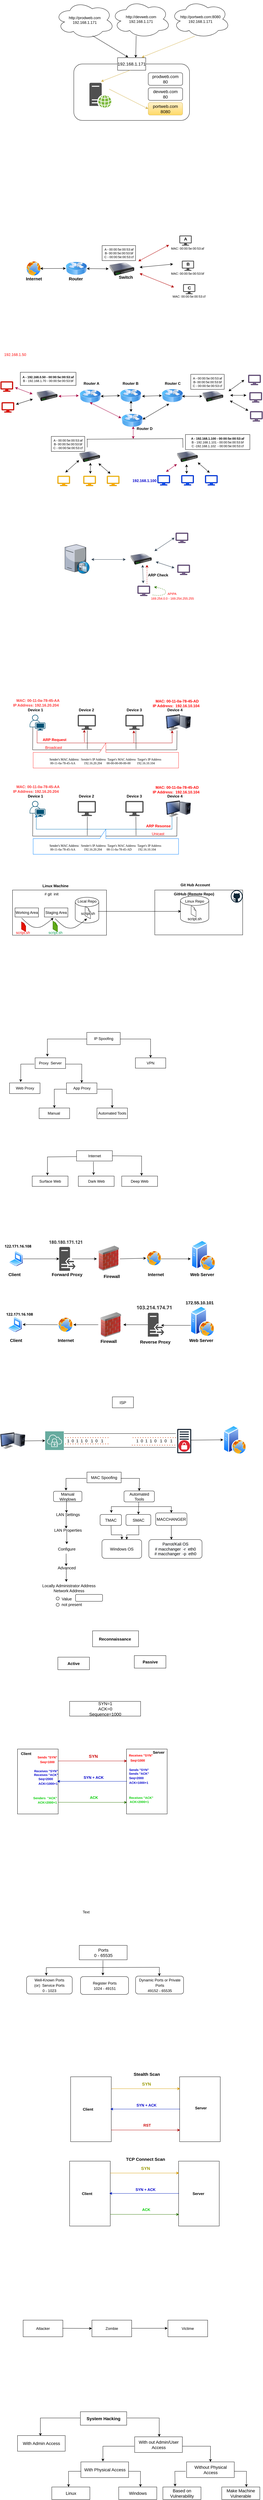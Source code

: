 <mxfile version="21.0.2" type="github"><diagram id="JgpLO6mHdCX9kmWdYO_Z" name="Page-1"><mxGraphModel dx="1034" dy="438" grid="0" gridSize="10" guides="1" tooltips="1" connect="1" arrows="1" fold="1" page="1" pageScale="1" pageWidth="850" pageHeight="1100" background="#ffffff" math="0" shadow="0"><root><mxCell id="0"/><mxCell id="1" parent="0"/><mxCell id="Dgtf39yJXzb75DY_HIvV-3" value="" style="rounded=1;whiteSpace=wrap;html=1;" parent="1" vertex="1"><mxGeometry x="240" y="230" width="370" height="180" as="geometry"/></mxCell><mxCell id="Dgtf39yJXzb75DY_HIvV-4" value="&lt;font style=&quot;font-size: 14px;&quot;&gt;192.168.1.171&lt;/font&gt;" style="rounded=0;whiteSpace=wrap;html=1;" parent="1" vertex="1"><mxGeometry x="380" y="210" width="90" height="40" as="geometry"/></mxCell><mxCell id="Dgtf39yJXzb75DY_HIvV-5" value="http://prodweb.com&lt;br&gt;192.168.1.171" style="ellipse;shape=cloud;whiteSpace=wrap;html=1;" parent="1" vertex="1"><mxGeometry x="180" y="30" width="190" height="120" as="geometry"/></mxCell><mxCell id="Dgtf39yJXzb75DY_HIvV-6" value="http://devweb.com&lt;br&gt;192.168.1.171" style="ellipse;shape=cloud;whiteSpace=wrap;html=1;" parent="1" vertex="1"><mxGeometry x="360" y="27" width="190" height="120" as="geometry"/></mxCell><mxCell id="Dgtf39yJXzb75DY_HIvV-8" value="" style="sketch=0;pointerEvents=1;shadow=0;dashed=0;html=1;strokeColor=none;fillColor=#505050;labelPosition=center;verticalLabelPosition=bottom;verticalAlign=top;outlineConnect=0;align=center;shape=mxgraph.office.servers.web_server_green;fontSize=14;" parent="1" vertex="1"><mxGeometry x="290" y="290" width="70" height="80" as="geometry"/></mxCell><mxCell id="Dgtf39yJXzb75DY_HIvV-9" value="prodweb.com&lt;br&gt;80" style="rounded=1;whiteSpace=wrap;html=1;fontSize=14;" parent="1" vertex="1"><mxGeometry x="478" y="258" width="110" height="40" as="geometry"/></mxCell><mxCell id="Dgtf39yJXzb75DY_HIvV-12" value="" style="endArrow=classic;html=1;rounded=0;fontSize=14;entryX=0.378;entryY=-0.033;entryDx=0;entryDy=0;entryPerimeter=0;" parent="1" target="Dgtf39yJXzb75DY_HIvV-4" edge="1"><mxGeometry width="50" height="50" relative="1" as="geometry"><mxPoint x="300" y="140" as="sourcePoint"/><mxPoint x="350" y="90" as="targetPoint"/></mxGeometry></mxCell><mxCell id="Dgtf39yJXzb75DY_HIvV-13" value="" style="endArrow=classic;html=1;rounded=0;fontSize=14;entryX=0.644;entryY=0;entryDx=0;entryDy=0;entryPerimeter=0;strokeWidth=1;exitX=0.418;exitY=0.942;exitDx=0;exitDy=0;exitPerimeter=0;" parent="1" source="Dgtf39yJXzb75DY_HIvV-6" target="Dgtf39yJXzb75DY_HIvV-4" edge="1"><mxGeometry width="50" height="50" relative="1" as="geometry"><mxPoint x="570" y="140" as="sourcePoint"/><mxPoint x="620" y="90" as="targetPoint"/></mxGeometry></mxCell><mxCell id="Dgtf39yJXzb75DY_HIvV-15" value="" style="endArrow=classic;html=1;rounded=0;strokeWidth=1;fontSize=14;fillColor=#fff2cc;gradientColor=#ffd966;strokeColor=#d6b656;" parent="1" edge="1"><mxGeometry width="50" height="50" relative="1" as="geometry"><mxPoint x="420" y="250" as="sourcePoint"/><mxPoint x="327" y="286" as="targetPoint"/></mxGeometry></mxCell><mxCell id="Dgtf39yJXzb75DY_HIvV-26" value="devweb.com&lt;br&gt;80" style="rounded=1;whiteSpace=wrap;html=1;fontSize=14;" parent="1" vertex="1"><mxGeometry x="478" y="306" width="110" height="40" as="geometry"/></mxCell><mxCell id="Dgtf39yJXzb75DY_HIvV-27" value="portweb.com&lt;br&gt;8080" style="rounded=1;whiteSpace=wrap;html=1;fontSize=14;fillColor=#fff2cc;gradientColor=#ffd966;strokeColor=#d6b656;" parent="1" vertex="1"><mxGeometry x="478" y="353" width="110" height="40" as="geometry"/></mxCell><mxCell id="Dgtf39yJXzb75DY_HIvV-28" value="http://portweb.com:8080&lt;br&gt;192.168.1.171" style="ellipse;shape=cloud;whiteSpace=wrap;html=1;" parent="1" vertex="1"><mxGeometry x="550" y="27" width="190" height="120" as="geometry"/></mxCell><mxCell id="Dgtf39yJXzb75DY_HIvV-29" value="" style="endArrow=classic;html=1;rounded=0;strokeWidth=1;fontSize=14;fillColor=#fff2cc;gradientColor=#ffd966;strokeColor=#d6b656;" parent="1" edge="1"><mxGeometry width="50" height="50" relative="1" as="geometry"><mxPoint x="627" y="141" as="sourcePoint"/><mxPoint x="457" y="209" as="targetPoint"/></mxGeometry></mxCell><mxCell id="Dgtf39yJXzb75DY_HIvV-30" value="" style="endArrow=classic;html=1;rounded=0;strokeWidth=1;fontSize=14;entryX=0;entryY=0.5;entryDx=0;entryDy=0;fillColor=#fff2cc;gradientColor=#ffd966;strokeColor=#d6b656;" parent="1" target="Dgtf39yJXzb75DY_HIvV-27" edge="1"><mxGeometry width="50" height="50" relative="1" as="geometry"><mxPoint x="353" y="310" as="sourcePoint"/><mxPoint x="403" y="260" as="targetPoint"/></mxGeometry></mxCell><mxCell id="xC4DmoUxWOxt85iGPaqt-1" value="" style="image;html=1;image=img/lib/clip_art/networking/Switch_128x128.png" parent="1" vertex="1"><mxGeometry x="353.5" y="844" width="80" height="80" as="geometry"/></mxCell><mxCell id="xC4DmoUxWOxt85iGPaqt-2" value="" style="image;html=1;image=img/lib/clip_art/networking/Router_Icon_128x128.png" parent="1" vertex="1"><mxGeometry x="214.5" y="846" width="67" height="72" as="geometry"/></mxCell><mxCell id="xC4DmoUxWOxt85iGPaqt-3" value="" style="aspect=fixed;perimeter=ellipsePerimeter;html=1;align=center;shadow=0;dashed=0;spacingTop=3;image;image=img/lib/active_directory/internet_globe.svg;" parent="1" vertex="1"><mxGeometry x="86.5" y="857" width="50" height="50" as="geometry"/></mxCell><mxCell id="xC4DmoUxWOxt85iGPaqt-4" value="" style="sketch=0;pointerEvents=1;shadow=0;dashed=0;html=1;strokeColor=none;fillColor=#505050;labelPosition=center;verticalLabelPosition=bottom;verticalAlign=top;outlineConnect=0;align=center;shape=mxgraph.office.devices.lcd_monitor;" parent="1" vertex="1"><mxGeometry x="585.5" y="857.25" width="39" height="32" as="geometry"/></mxCell><mxCell id="xC4DmoUxWOxt85iGPaqt-5" value="" style="sketch=0;pointerEvents=1;shadow=0;dashed=0;html=1;strokeColor=none;fillColor=#505050;labelPosition=center;verticalLabelPosition=bottom;verticalAlign=top;outlineConnect=0;align=center;shape=mxgraph.office.devices.lcd_monitor;" parent="1" vertex="1"><mxGeometry x="577.5" y="777" width="39.5" height="32" as="geometry"/></mxCell><mxCell id="xC4DmoUxWOxt85iGPaqt-7" value="" style="sketch=0;pointerEvents=1;shadow=0;dashed=0;html=1;strokeColor=none;fillColor=#505050;labelPosition=center;verticalLabelPosition=bottom;verticalAlign=top;outlineConnect=0;align=center;shape=mxgraph.office.devices.lcd_monitor;" parent="1" vertex="1"><mxGeometry x="589.5" y="932" width="39" height="32" as="geometry"/></mxCell><mxCell id="xC4DmoUxWOxt85iGPaqt-8" value="&lt;b&gt;&lt;font style=&quot;font-size: 14px;&quot;&gt;Internet&lt;/font&gt;&lt;/b&gt;" style="text;html=1;align=center;verticalAlign=middle;resizable=0;points=[];autosize=1;strokeColor=none;fillColor=none;" parent="1" vertex="1"><mxGeometry x="77" y="900" width="69" height="29" as="geometry"/></mxCell><mxCell id="xC4DmoUxWOxt85iGPaqt-9" value="&lt;b&gt;Router&lt;/b&gt;" style="text;html=1;align=center;verticalAlign=middle;resizable=0;points=[];autosize=1;strokeColor=none;fillColor=none;fontSize=14;" parent="1" vertex="1"><mxGeometry x="214.5" y="900" width="63" height="29" as="geometry"/></mxCell><mxCell id="xC4DmoUxWOxt85iGPaqt-10" value="&lt;b&gt;Switch&lt;/b&gt;" style="text;html=1;align=center;verticalAlign=middle;resizable=0;points=[];autosize=1;strokeColor=none;fillColor=none;fontSize=14;" parent="1" vertex="1"><mxGeometry x="374.5" y="895" width="63" height="29" as="geometry"/></mxCell><mxCell id="xC4DmoUxWOxt85iGPaqt-11" value="&lt;span style=&quot;color: rgba(0, 0, 0, 0); font-family: monospace; font-size: 0px; text-align: start;&quot;&gt;%3CmxGraphModel%3E%3Croot%3E%3CmxCell%20id%3D%220%22%2F%3E%3CmxCell%20id%3D%221%22%20parent%3D%220%22%2F%3E%3CmxCell%20id%3D%222%22%20value%3D%22%22%20style%3D%22sketch%3D0%3BpointerEvents%3D1%3Bshadow%3D0%3Bdashed%3D0%3Bhtml%3D1%3BstrokeColor%3Dnone%3BfillColor%3D%23505050%3BlabelPosition%3Dcenter%3BverticalLabelPosition%3Dbottom%3BverticalAlign%3Dtop%3BoutlineConnect%3D0%3Balign%3Dcenter%3Bshape%3Dmxgraph.office.devices.lcd_monitor%3B%22%20vertex%3D%221%22%20parent%3D%221%22%3E%3CmxGeometry%20x%3D%22549%22%20y%3D%22833%22%20width%3D%2239%22%20height%3D%2232%22%20as%3D%22geometry%22%2F%3E%3C%2FmxCell%3E%3C%2Froot%3E%3C%2FmxGraphModel%3E&lt;/span&gt;" style="text;html=1;align=center;verticalAlign=middle;resizable=0;points=[];autosize=1;strokeColor=none;fillColor=none;fontSize=14;" parent="1" vertex="1"><mxGeometry x="628.5" y="766" width="18" height="29" as="geometry"/></mxCell><mxCell id="xC4DmoUxWOxt85iGPaqt-12" value="&lt;div style=&quot;text-align: start;&quot;&gt;&lt;span style=&quot;background-color: initial; font-size: 0px;&quot;&gt;&lt;font face=&quot;monospace&quot; color=&quot;rgba(0, 0, 0, 0)&quot;&gt;00:00:5e:00:53:af&lt;/font&gt;&lt;/span&gt;&lt;/div&gt;" style="text;html=1;align=center;verticalAlign=middle;resizable=0;points=[];autosize=1;strokeColor=none;fillColor=none;fontSize=14;" parent="1" vertex="1"><mxGeometry x="232" y="1000" width="18" height="29" as="geometry"/></mxCell><mxCell id="xC4DmoUxWOxt85iGPaqt-13" value="&lt;font style=&quot;font-size: 10px;&quot;&gt;MAC: 00:00:5e:00:53:af&lt;/font&gt;" style="text;whiteSpace=wrap;html=1;fontSize=14;" parent="1" vertex="1"><mxGeometry x="548.5" y="802" width="117" height="24" as="geometry"/></mxCell><mxCell id="xC4DmoUxWOxt85iGPaqt-14" value="&lt;font style=&quot;font-size: 10px;&quot;&gt;MAC: 00:00:5e:00:53:bf&lt;/font&gt;" style="text;whiteSpace=wrap;html=1;fontSize=14;" parent="1" vertex="1"><mxGeometry x="548.5" y="882.25" width="117" height="28.5" as="geometry"/></mxCell><mxCell id="xC4DmoUxWOxt85iGPaqt-15" value="&lt;font style=&quot;font-size: 10px;&quot;&gt;MAC: 00:00:5e:00:53:cf&lt;/font&gt;" style="text;whiteSpace=wrap;html=1;fontSize=14;" parent="1" vertex="1"><mxGeometry x="553.5" y="955" width="117" height="24" as="geometry"/></mxCell><mxCell id="xC4DmoUxWOxt85iGPaqt-17" value="&lt;span style=&quot;&quot;&gt;A - 00:00:5e:00:53:af&lt;/span&gt;&lt;br style=&quot;&quot;&gt;&lt;span style=&quot;&quot;&gt;B- 00:00:5e:00:53:bf&lt;/span&gt;&lt;br style=&quot;&quot;&gt;&lt;span style=&quot;&quot;&gt;C - 00:00:5e:00:53:cf&lt;/span&gt;" style="rounded=0;whiteSpace=wrap;html=1;fontSize=10;" parent="1" vertex="1"><mxGeometry x="330.5" y="809" width="107" height="48" as="geometry"/></mxCell><mxCell id="xC4DmoUxWOxt85iGPaqt-18" value="&lt;font style=&quot;font-size: 14px;&quot;&gt;&lt;b&gt;A&lt;/b&gt;&lt;/font&gt;" style="text;html=1;align=center;verticalAlign=middle;resizable=0;points=[];autosize=1;strokeColor=none;fillColor=none;fontSize=10;" parent="1" vertex="1"><mxGeometry x="583" y="773" width="28" height="29" as="geometry"/></mxCell><mxCell id="xC4DmoUxWOxt85iGPaqt-19" value="&lt;b&gt;B&lt;/b&gt;" style="text;html=1;align=center;verticalAlign=middle;resizable=0;points=[];autosize=1;strokeColor=none;fillColor=none;fontSize=14;" parent="1" vertex="1"><mxGeometry x="590.5" y="853.25" width="28" height="29" as="geometry"/></mxCell><mxCell id="xC4DmoUxWOxt85iGPaqt-20" value="&lt;b&gt;C&lt;/b&gt;" style="text;html=1;align=center;verticalAlign=middle;resizable=0;points=[];autosize=1;strokeColor=none;fillColor=none;fontSize=14;" parent="1" vertex="1"><mxGeometry x="594.5" y="929" width="28" height="29" as="geometry"/></mxCell><mxCell id="xC4DmoUxWOxt85iGPaqt-24" value="" style="endArrow=classic;startArrow=classic;html=1;rounded=0;fontSize=14;entryX=0;entryY=0.5;entryDx=0;entryDy=0;" parent="1" target="xC4DmoUxWOxt85iGPaqt-2" edge="1"><mxGeometry width="50" height="50" relative="1" as="geometry"><mxPoint x="132.5" y="882.25" as="sourcePoint"/><mxPoint x="182.5" y="832.25" as="targetPoint"/></mxGeometry></mxCell><mxCell id="xC4DmoUxWOxt85iGPaqt-25" value="" style="endArrow=classic;startArrow=classic;html=1;rounded=0;fontSize=14;" parent="1" edge="1"><mxGeometry width="50" height="50" relative="1" as="geometry"><mxPoint x="281.5" y="882.5" as="sourcePoint"/><mxPoint x="351.5" y="883" as="targetPoint"/></mxGeometry></mxCell><mxCell id="xC4DmoUxWOxt85iGPaqt-26" value="" style="endArrow=classic;startArrow=classic;html=1;rounded=0;fontSize=14;fillColor=#e51400;strokeColor=#B20000;" parent="1" edge="1"><mxGeometry width="50" height="50" relative="1" as="geometry"><mxPoint x="446.5" y="859" as="sourcePoint"/><mxPoint x="544.5" y="807" as="targetPoint"/></mxGeometry></mxCell><mxCell id="xC4DmoUxWOxt85iGPaqt-27" value="" style="endArrow=classic;startArrow=classic;html=1;rounded=0;fontSize=14;fillColor=#e51400;strokeColor=#B20000;" parent="1" edge="1"><mxGeometry width="50" height="50" relative="1" as="geometry"><mxPoint x="450.5" y="898" as="sourcePoint"/><mxPoint x="560.5" y="942" as="targetPoint"/></mxGeometry></mxCell><mxCell id="xC4DmoUxWOxt85iGPaqt-28" value="" style="endArrow=classic;startArrow=classic;html=1;rounded=0;fontSize=14;" parent="1" edge="1"><mxGeometry width="50" height="50" relative="1" as="geometry"><mxPoint x="450.5" y="878.38" as="sourcePoint"/><mxPoint x="557.5" y="868.13" as="targetPoint"/></mxGeometry></mxCell><mxCell id="xC4DmoUxWOxt85iGPaqt-34" value="" style="image;html=1;image=img/lib/clip_art/networking/Router_Icon_128x128.png" parent="1" vertex="1"><mxGeometry x="259" y="1253.5" width="67" height="72" as="geometry"/></mxCell><mxCell id="xC4DmoUxWOxt85iGPaqt-35" value="" style="image;html=1;image=img/lib/clip_art/networking/Router_Icon_128x128.png" parent="1" vertex="1"><mxGeometry x="388" y="1251.5" width="67" height="72" as="geometry"/></mxCell><mxCell id="xC4DmoUxWOxt85iGPaqt-36" value="" style="image;html=1;image=img/lib/clip_art/networking/Router_Icon_128x128.png" parent="1" vertex="1"><mxGeometry x="521.5" y="1251.5" width="67" height="72" as="geometry"/></mxCell><mxCell id="xC4DmoUxWOxt85iGPaqt-38" value="" style="image;html=1;image=img/lib/clip_art/networking/Router_Icon_128x128.png" parent="1" vertex="1"><mxGeometry x="393" y="1330.5" width="67" height="72" as="geometry"/></mxCell><mxCell id="xC4DmoUxWOxt85iGPaqt-39" value="" style="image;html=1;image=img/lib/clip_art/networking/Switch_128x128.png" parent="1" vertex="1"><mxGeometry x="121" y="1253" width="67" height="69" as="geometry"/></mxCell><mxCell id="xC4DmoUxWOxt85iGPaqt-40" value="&lt;span style=&quot;color: rgba(0, 0, 0, 0); font-family: monospace; font-size: 0px; text-align: start; background-color: rgb(248, 249, 250);&quot;&gt;%3CmxGraphModel%3E%3Croot%3E%3CmxCell%20id%3D%220%22%2F%3E%3CmxCell%20id%3D%221%22%20parent%3D%220%22%2F%3E%3CmxCell%20id%3D%222%22%20value%3D%22%22%20style%3D%22image%3Bhtml%3D1%3Bimage%3Dimg%2Flib%2Fclip_art%2Fnetworking%2FSwitch_128x128.png%22%20vertex%3D%221%22%20parent%3D%221%22%3E%3CmxGeometry%20x%3D%22155%22%20y%3D%221130%22%20width%3D%2267%22%20height%3D%2269%22%20as%3D%22geometry%22%2F%3E%3C%2FmxCell%3E%3C%2Froot%3E%3C%2FmxGraphModel%3E&lt;/span&gt;" style="image;html=1;image=img/lib/clip_art/networking/Switch_128x128.png" parent="1" vertex="1"><mxGeometry x="257" y="1447.5" width="67" height="69" as="geometry"/></mxCell><mxCell id="xC4DmoUxWOxt85iGPaqt-41" value="" style="image;html=1;image=img/lib/clip_art/networking/Switch_128x128.png" parent="1" vertex="1"><mxGeometry x="569.5" y="1447.5" width="67" height="69" as="geometry"/></mxCell><mxCell id="xC4DmoUxWOxt85iGPaqt-42" value="" style="image;html=1;image=img/lib/clip_art/networking/Switch_128x128.png" parent="1" vertex="1"><mxGeometry x="651" y="1255" width="67" height="69" as="geometry"/></mxCell><mxCell id="xC4DmoUxWOxt85iGPaqt-43" value="" style="sketch=0;pointerEvents=1;shadow=0;dashed=0;html=1;strokeColor=#d79b00;fillColor=#ffcd28;labelPosition=center;verticalLabelPosition=bottom;verticalAlign=top;outlineConnect=0;align=center;shape=mxgraph.office.devices.lcd_monitor;gradientColor=#ffa500;" parent="1" vertex="1"><mxGeometry x="188" y="1543.5" width="39.5" height="32" as="geometry"/></mxCell><mxCell id="xC4DmoUxWOxt85iGPaqt-45" value="" style="sketch=0;pointerEvents=1;shadow=0;dashed=0;html=1;strokeColor=#d79b00;fillColor=#ffcd28;labelPosition=center;verticalLabelPosition=bottom;verticalAlign=top;outlineConnect=0;align=center;shape=mxgraph.office.devices.lcd_monitor;gradientColor=#ffa500;" parent="1" vertex="1"><mxGeometry x="346" y="1543.5" width="39.5" height="32" as="geometry"/></mxCell><mxCell id="xC4DmoUxWOxt85iGPaqt-46" value="" style="sketch=0;pointerEvents=1;shadow=0;dashed=0;html=1;strokeColor=#001DBC;fillColor=#0050ef;labelPosition=center;verticalLabelPosition=bottom;verticalAlign=top;outlineConnect=0;align=center;shape=mxgraph.office.devices.lcd_monitor;fontColor=#ffffff;" parent="1" vertex="1"><mxGeometry x="507.75" y="1541.5" width="39.5" height="32" as="geometry"/></mxCell><mxCell id="xC4DmoUxWOxt85iGPaqt-47" value="" style="sketch=0;pointerEvents=1;shadow=0;dashed=0;html=1;strokeColor=#001DBC;fillColor=#0050ef;labelPosition=center;verticalLabelPosition=bottom;verticalAlign=top;outlineConnect=0;align=center;shape=mxgraph.office.devices.lcd_monitor;fontColor=#ffffff;" parent="1" vertex="1"><mxGeometry x="584" y="1541.5" width="39.5" height="32" as="geometry"/></mxCell><mxCell id="xC4DmoUxWOxt85iGPaqt-49" value="" style="sketch=0;pointerEvents=1;shadow=0;dashed=0;html=1;strokeColor=#B20000;fillColor=#e51400;labelPosition=center;verticalLabelPosition=bottom;verticalAlign=top;outlineConnect=0;align=center;shape=mxgraph.office.devices.lcd_monitor;fontColor=#ffffff;" parent="1" vertex="1"><mxGeometry x="6" y="1242.5" width="39.5" height="32" as="geometry"/></mxCell><mxCell id="xC4DmoUxWOxt85iGPaqt-48" value="" style="sketch=0;pointerEvents=1;shadow=0;dashed=0;html=1;strokeColor=#001DBC;fillColor=#0050ef;labelPosition=center;verticalLabelPosition=bottom;verticalAlign=top;outlineConnect=0;align=center;shape=mxgraph.office.devices.lcd_monitor;fontColor=#ffffff;" parent="1" vertex="1"><mxGeometry x="660" y="1541.5" width="39.5" height="32" as="geometry"/></mxCell><mxCell id="xC4DmoUxWOxt85iGPaqt-51" value="" style="sketch=0;pointerEvents=1;shadow=0;dashed=0;html=1;strokeColor=#B20000;fillColor=#e51400;labelPosition=center;verticalLabelPosition=bottom;verticalAlign=top;outlineConnect=0;align=center;shape=mxgraph.office.devices.lcd_monitor;fontColor=#ffffff;" parent="1" vertex="1"><mxGeometry x="9.5" y="1309" width="39.5" height="32" as="geometry"/></mxCell><mxCell id="xC4DmoUxWOxt85iGPaqt-52" value="" style="sketch=0;pointerEvents=1;shadow=0;dashed=0;html=1;strokeColor=#432D57;fillColor=#76608a;labelPosition=center;verticalLabelPosition=bottom;verticalAlign=top;outlineConnect=0;align=center;shape=mxgraph.office.devices.lcd_monitor;fontColor=#ffffff;" parent="1" vertex="1"><mxGeometry x="798" y="1221.5" width="39.5" height="32" as="geometry"/></mxCell><mxCell id="xC4DmoUxWOxt85iGPaqt-53" value="" style="sketch=0;pointerEvents=1;shadow=0;dashed=0;html=1;strokeColor=#432D57;fillColor=#76608a;labelPosition=center;verticalLabelPosition=bottom;verticalAlign=top;outlineConnect=0;align=center;shape=mxgraph.office.devices.lcd_monitor;fontColor=#ffffff;" parent="1" vertex="1"><mxGeometry x="802" y="1277" width="39.5" height="32" as="geometry"/></mxCell><mxCell id="xC4DmoUxWOxt85iGPaqt-54" value="" style="sketch=0;pointerEvents=1;shadow=0;dashed=0;html=1;strokeColor=#432D57;fillColor=#76608a;labelPosition=center;verticalLabelPosition=bottom;verticalAlign=top;outlineConnect=0;align=center;shape=mxgraph.office.devices.lcd_monitor;fontColor=#ffffff;" parent="1" vertex="1"><mxGeometry x="804" y="1337.5" width="39.5" height="32" as="geometry"/></mxCell><mxCell id="xC4DmoUxWOxt85iGPaqt-56" value="" style="endArrow=classic;startArrow=classic;html=1;rounded=0;fontSize=14;fillColor=#d80073;strokeColor=#A50040;" parent="1" edge="1"><mxGeometry width="50" height="50" relative="1" as="geometry"><mxPoint x="191" y="1289.5" as="sourcePoint"/><mxPoint x="256" y="1287.5" as="targetPoint"/></mxGeometry></mxCell><mxCell id="xC4DmoUxWOxt85iGPaqt-57" value="" style="endArrow=classic;startArrow=classic;html=1;rounded=0;fontSize=14;entryX=0;entryY=0.5;entryDx=0;entryDy=0;" parent="1" target="xC4DmoUxWOxt85iGPaqt-35" edge="1"><mxGeometry width="50" height="50" relative="1" as="geometry"><mxPoint x="326" y="1289.5" as="sourcePoint"/><mxPoint x="376" y="1239.5" as="targetPoint"/></mxGeometry></mxCell><mxCell id="xC4DmoUxWOxt85iGPaqt-59" value="" style="endArrow=classic;startArrow=classic;html=1;rounded=0;fontSize=14;entryX=0;entryY=0.5;entryDx=0;entryDy=0;" parent="1" target="xC4DmoUxWOxt85iGPaqt-36" edge="1"><mxGeometry width="50" height="50" relative="1" as="geometry"><mxPoint x="458" y="1289.5" as="sourcePoint"/><mxPoint x="505" y="1234.5" as="targetPoint"/><Array as="points"/></mxGeometry></mxCell><mxCell id="xC4DmoUxWOxt85iGPaqt-60" value="" style="endArrow=classic;startArrow=classic;html=1;rounded=0;fontSize=14;entryX=0;entryY=0.5;entryDx=0;entryDy=0;" parent="1" target="xC4DmoUxWOxt85iGPaqt-42" edge="1"><mxGeometry width="50" height="50" relative="1" as="geometry"><mxPoint x="586" y="1289.5" as="sourcePoint"/><mxPoint x="636" y="1239.5" as="targetPoint"/></mxGeometry></mxCell><mxCell id="xC4DmoUxWOxt85iGPaqt-61" value="" style="endArrow=classic;startArrow=classic;html=1;rounded=0;fontSize=14;fillColor=#d80073;strokeColor=#A50040;" parent="1" edge="1"><mxGeometry width="50" height="50" relative="1" as="geometry"><mxPoint x="52" y="1261.5" as="sourcePoint"/><mxPoint x="108" y="1282.5" as="targetPoint"/></mxGeometry></mxCell><mxCell id="xC4DmoUxWOxt85iGPaqt-62" value="" style="endArrow=classic;startArrow=classic;html=1;rounded=0;fontSize=14;" parent="1" edge="1"><mxGeometry width="50" height="50" relative="1" as="geometry"><mxPoint x="55" y="1315.5" as="sourcePoint"/><mxPoint x="109" y="1298.5" as="targetPoint"/></mxGeometry></mxCell><mxCell id="xC4DmoUxWOxt85iGPaqt-63" value="" style="endArrow=classic;startArrow=classic;html=1;rounded=0;fontSize=14;" parent="1" edge="1"><mxGeometry width="50" height="50" relative="1" as="geometry"><mxPoint x="735" y="1273.5" as="sourcePoint"/><mxPoint x="785" y="1237.5" as="targetPoint"/></mxGeometry></mxCell><mxCell id="xC4DmoUxWOxt85iGPaqt-64" value="" style="endArrow=classic;startArrow=classic;html=1;rounded=0;fontSize=14;" parent="1" edge="1"><mxGeometry width="50" height="50" relative="1" as="geometry"><mxPoint x="740" y="1286.5" as="sourcePoint"/><mxPoint x="792" y="1286.5" as="targetPoint"/></mxGeometry></mxCell><mxCell id="xC4DmoUxWOxt85iGPaqt-65" value="" style="endArrow=classic;startArrow=classic;html=1;rounded=0;fontSize=14;" parent="1" edge="1"><mxGeometry width="50" height="50" relative="1" as="geometry"><mxPoint x="739" y="1303.5" as="sourcePoint"/><mxPoint x="798" y="1335.5" as="targetPoint"/></mxGeometry></mxCell><mxCell id="xC4DmoUxWOxt85iGPaqt-66" value="" style="endArrow=classic;startArrow=classic;html=1;rounded=0;fontSize=14;" parent="1" edge="1"><mxGeometry width="50" height="50" relative="1" as="geometry"><mxPoint x="423" y="1339.5" as="sourcePoint"/><mxPoint x="423" y="1303.5" as="targetPoint"/></mxGeometry></mxCell><mxCell id="xC4DmoUxWOxt85iGPaqt-67" value="" style="endArrow=none;html=1;rounded=0;fontSize=14;" parent="1" edge="1"><mxGeometry width="50" height="50" relative="1" as="geometry"><mxPoint x="281.5" y="1426.5" as="sourcePoint"/><mxPoint x="588.5" y="1424.5" as="targetPoint"/></mxGeometry></mxCell><mxCell id="xC4DmoUxWOxt85iGPaqt-70" value="" style="endArrow=none;html=1;rounded=0;fontSize=14;" parent="1" edge="1"><mxGeometry width="50" height="50" relative="1" as="geometry"><mxPoint x="283" y="1452.5" as="sourcePoint"/><mxPoint x="283" y="1425.5" as="targetPoint"/></mxGeometry></mxCell><mxCell id="xC4DmoUxWOxt85iGPaqt-71" value="" style="endArrow=none;html=1;rounded=0;fontSize=14;" parent="1" edge="1"><mxGeometry width="50" height="50" relative="1" as="geometry"><mxPoint x="589" y="1453.5" as="sourcePoint"/><mxPoint x="588.5" y="1423.5" as="targetPoint"/></mxGeometry></mxCell><mxCell id="xC4DmoUxWOxt85iGPaqt-72" value="" style="endArrow=classic;startArrow=classic;html=1;rounded=0;fontSize=14;" parent="1" edge="1"><mxGeometry width="50" height="50" relative="1" as="geometry"><mxPoint x="213" y="1532.5" as="sourcePoint"/><mxPoint x="257" y="1493.5" as="targetPoint"/></mxGeometry></mxCell><mxCell id="xC4DmoUxWOxt85iGPaqt-73" value="" style="endArrow=classic;startArrow=classic;html=1;rounded=0;fontSize=14;" parent="1" edge="1"><mxGeometry width="50" height="50" relative="1" as="geometry"><mxPoint x="293" y="1536.5" as="sourcePoint"/><mxPoint x="293" y="1501.5" as="targetPoint"/></mxGeometry></mxCell><mxCell id="xC4DmoUxWOxt85iGPaqt-74" value="" style="endArrow=classic;startArrow=classic;html=1;rounded=0;fontSize=14;" parent="1" edge="1"><mxGeometry width="50" height="50" relative="1" as="geometry"><mxPoint x="319" y="1503.5" as="sourcePoint"/><mxPoint x="357" y="1536.5" as="targetPoint"/></mxGeometry></mxCell><mxCell id="xC4DmoUxWOxt85iGPaqt-75" value="" style="endArrow=classic;startArrow=classic;html=1;rounded=0;fontSize=14;fillColor=#d80073;strokeColor=#A50040;" parent="1" target="xC4DmoUxWOxt85iGPaqt-41" edge="1"><mxGeometry width="50" height="50" relative="1" as="geometry"><mxPoint x="535" y="1530.5" as="sourcePoint"/><mxPoint x="571.5" y="1488.5" as="targetPoint"/></mxGeometry></mxCell><mxCell id="xC4DmoUxWOxt85iGPaqt-44" value="" style="sketch=0;pointerEvents=1;shadow=0;dashed=0;html=1;strokeColor=#d79b00;fillColor=#ffcd28;labelPosition=center;verticalLabelPosition=bottom;verticalAlign=top;outlineConnect=0;align=center;shape=mxgraph.office.devices.lcd_monitor;gradientColor=#ffa500;" parent="1" vertex="1"><mxGeometry x="270.75" y="1543.5" width="39.5" height="32" as="geometry"/></mxCell><mxCell id="xC4DmoUxWOxt85iGPaqt-78" value="" style="endArrow=classic;startArrow=classic;html=1;rounded=0;fontSize=14;" parent="1" edge="1"><mxGeometry width="50" height="50" relative="1" as="geometry"><mxPoint x="601" y="1536.5" as="sourcePoint"/><mxPoint x="600.5" y="1506.503" as="targetPoint"/></mxGeometry></mxCell><mxCell id="xC4DmoUxWOxt85iGPaqt-80" value="" style="endArrow=classic;startArrow=classic;html=1;rounded=0;fontSize=14;" parent="1" edge="1"><mxGeometry width="50" height="50" relative="1" as="geometry"><mxPoint x="636.5" y="1500.5" as="sourcePoint"/><mxPoint x="674.5" y="1533.5" as="targetPoint"/></mxGeometry></mxCell><mxCell id="xC4DmoUxWOxt85iGPaqt-81" value="" style="endArrow=classic;startArrow=classic;html=1;rounded=0;fontSize=14;fillColor=#d80073;strokeColor=#A50040;" parent="1" edge="1"><mxGeometry width="50" height="50" relative="1" as="geometry"><mxPoint x="430" y="1425.5" as="sourcePoint"/><mxPoint x="430" y="1385.5" as="targetPoint"/></mxGeometry></mxCell><mxCell id="xC4DmoUxWOxt85iGPaqt-82" value="" style="endArrow=classic;startArrow=classic;html=1;rounded=0;fontSize=14;exitX=-0.02;exitY=0.398;exitDx=0;exitDy=0;exitPerimeter=0;fillColor=#d80073;strokeColor=#A50040;" parent="1" source="xC4DmoUxWOxt85iGPaqt-38" edge="1"><mxGeometry width="50" height="50" relative="1" as="geometry"><mxPoint x="241" y="1359" as="sourcePoint"/><mxPoint x="291" y="1309" as="targetPoint"/></mxGeometry></mxCell><mxCell id="xC4DmoUxWOxt85iGPaqt-83" value="" style="endArrow=classic;startArrow=classic;html=1;rounded=0;fontSize=14;entryX=0.351;entryY=0.861;entryDx=0;entryDy=0;entryPerimeter=0;" parent="1" target="xC4DmoUxWOxt85iGPaqt-36" edge="1"><mxGeometry width="50" height="50" relative="1" as="geometry"><mxPoint x="460" y="1363.5" as="sourcePoint"/><mxPoint x="510" y="1313.5" as="targetPoint"/></mxGeometry></mxCell><mxCell id="xC4DmoUxWOxt85iGPaqt-84" value="&lt;b&gt;&lt;span style=&quot;&quot;&gt;A - 192.168.0.50 - 00:00:5e:00:53:af&lt;/span&gt;&lt;br style=&quot;&quot;&gt;&lt;/b&gt;&lt;span style=&quot;&quot;&gt;B - 192.168.1.70 - 00:00:5e:00:53:bf&lt;/span&gt;" style="rounded=0;whiteSpace=wrap;html=1;fontSize=10;" parent="1" vertex="1"><mxGeometry x="69" y="1213" width="178" height="42" as="geometry"/></mxCell><mxCell id="xC4DmoUxWOxt85iGPaqt-85" value="&lt;span style=&quot;&quot;&gt;A - 00:00:5e:00:53:af&lt;/span&gt;&lt;br style=&quot;&quot;&gt;&lt;span style=&quot;&quot;&gt;B- 00:00:5e:00:53:bf&lt;/span&gt;&lt;br style=&quot;&quot;&gt;&lt;span style=&quot;&quot;&gt;C - 00:00:5e:00:53:cf&lt;/span&gt;" style="rounded=0;whiteSpace=wrap;html=1;fontSize=10;" parent="1" vertex="1"><mxGeometry x="614" y="1219.5" width="107" height="48" as="geometry"/></mxCell><mxCell id="xC4DmoUxWOxt85iGPaqt-86" value="&lt;span style=&quot;&quot;&gt;A - 00:00:5e:00:53:af&lt;/span&gt;&lt;br style=&quot;&quot;&gt;&lt;span style=&quot;&quot;&gt;B- 00:00:5e:00:53:bf&lt;/span&gt;&lt;br style=&quot;&quot;&gt;&lt;span style=&quot;&quot;&gt;C - 00:00:5e:00:53:cf&lt;/span&gt;" style="rounded=0;whiteSpace=wrap;html=1;fontSize=10;" parent="1" vertex="1"><mxGeometry x="168" y="1417.5" width="107" height="48" as="geometry"/></mxCell><mxCell id="xC4DmoUxWOxt85iGPaqt-87" value="&lt;b&gt;&lt;span style=&quot;&quot;&gt;A - 192.168.1.100 - 00:00:5e:00:53:af&lt;/span&gt;&lt;br style=&quot;&quot;&gt;&lt;/b&gt;&lt;span style=&quot;&quot;&gt;B - 192.168.1.101 - 00:00:5e:00:53:bf&lt;/span&gt;&lt;br style=&quot;&quot;&gt;&lt;span style=&quot;&quot;&gt;C -192.168.1.102&amp;nbsp; - 00:00:5e:00:53:cf&lt;/span&gt;" style="rounded=0;whiteSpace=wrap;html=1;fontSize=10;" parent="1" vertex="1"><mxGeometry x="597" y="1411.5" width="206" height="48" as="geometry"/></mxCell><mxCell id="xC4DmoUxWOxt85iGPaqt-89" value="&lt;b&gt;192.168.1.100&lt;/b&gt;" style="text;html=1;strokeColor=none;fillColor=none;align=center;verticalAlign=middle;whiteSpace=wrap;rounded=0;fontColor=#0000CC;" parent="1" vertex="1"><mxGeometry x="436" y="1543.5" width="60" height="30" as="geometry"/></mxCell><mxCell id="xC4DmoUxWOxt85iGPaqt-90" value="&lt;b&gt;&lt;font color=&quot;#000000&quot;&gt;Router D&lt;/font&gt;&lt;/b&gt;" style="text;html=1;align=center;verticalAlign=middle;resizable=0;points=[];autosize=1;strokeColor=none;fillColor=none;fontColor=#0000CC;" parent="1" vertex="1"><mxGeometry x="431.5" y="1379.5" width="69" height="26" as="geometry"/></mxCell><mxCell id="xC4DmoUxWOxt85iGPaqt-91" value="&lt;font color=&quot;#ff0000&quot;&gt;192.168.1.50&lt;/font&gt;" style="text;html=1;align=center;verticalAlign=middle;resizable=0;points=[];autosize=1;strokeColor=none;fillColor=none;fontColor=#0000CC;" parent="1" vertex="1"><mxGeometry x="8" y="1143.5" width="88" height="26" as="geometry"/></mxCell><mxCell id="xC4DmoUxWOxt85iGPaqt-92" value="&lt;b&gt;&lt;font color=&quot;#000000&quot;&gt;Router A&lt;/font&gt;&lt;/b&gt;" style="text;html=1;align=center;verticalAlign=middle;resizable=0;points=[];autosize=1;strokeColor=none;fillColor=none;fontColor=#0000CC;" parent="1" vertex="1"><mxGeometry x="262" y="1235.5" width="68" height="26" as="geometry"/></mxCell><mxCell id="xC4DmoUxWOxt85iGPaqt-93" value="&lt;b&gt;&lt;font color=&quot;#000000&quot;&gt;Router B&lt;/font&gt;&lt;/b&gt;" style="text;html=1;align=center;verticalAlign=middle;resizable=0;points=[];autosize=1;strokeColor=none;fillColor=none;fontColor=#FF0000;" parent="1" vertex="1"><mxGeometry x="386" y="1235.5" width="69" height="26" as="geometry"/></mxCell><mxCell id="xC4DmoUxWOxt85iGPaqt-94" value="&lt;b&gt;&lt;font color=&quot;#000000&quot;&gt;Router C&lt;/font&gt;&lt;/b&gt;" style="text;html=1;align=center;verticalAlign=middle;resizable=0;points=[];autosize=1;strokeColor=none;fillColor=none;fontColor=#FF0000;" parent="1" vertex="1"><mxGeometry x="521.5" y="1235.5" width="69" height="26" as="geometry"/></mxCell><mxCell id="xC4DmoUxWOxt85iGPaqt-95" value="" style="verticalLabelPosition=bottom;sketch=0;aspect=fixed;html=1;verticalAlign=top;strokeColor=none;align=center;outlineConnect=0;shape=mxgraph.citrix.dhcp_server;" parent="1" vertex="1"><mxGeometry x="211.47" y="1762" width="78.53" height="93" as="geometry"/></mxCell><mxCell id="xC4DmoUxWOxt85iGPaqt-96" value="" style="shape=image;html=1;verticalAlign=top;verticalLabelPosition=bottom;labelBackgroundColor=#ffffff;imageAspect=0;aspect=fixed;image=https://cdn1.iconfinder.com/data/icons/DarkGlass_Reworked/128x128/actions/fileclose.png" parent="1" vertex="1"><mxGeometry x="257.5" y="1757" width="35" height="35" as="geometry"/></mxCell><mxCell id="xC4DmoUxWOxt85iGPaqt-99" value="" style="image;html=1;image=img/lib/clip_art/networking/Switch_128x128.png" parent="1" vertex="1"><mxGeometry x="420.75" y="1770.5" width="68.5" height="76" as="geometry"/></mxCell><mxCell id="xC4DmoUxWOxt85iGPaqt-100" value="" style="sketch=0;pointerEvents=1;shadow=0;dashed=0;html=1;strokeColor=#432D57;fillColor=#76608a;labelPosition=center;verticalLabelPosition=bottom;verticalAlign=top;outlineConnect=0;align=center;shape=mxgraph.office.devices.lcd_monitor;fontColor=#ffffff;" parent="1" vertex="1"><mxGeometry x="444" y="1894" width="39.5" height="32" as="geometry"/></mxCell><mxCell id="xC4DmoUxWOxt85iGPaqt-101" value="" style="sketch=0;pointerEvents=1;shadow=0;dashed=0;html=1;strokeColor=#432D57;fillColor=#76608a;labelPosition=center;verticalLabelPosition=bottom;verticalAlign=top;outlineConnect=0;align=center;shape=mxgraph.office.devices.lcd_monitor;fontColor=#ffffff;" parent="1" vertex="1"><mxGeometry x="566" y="1725" width="39.5" height="32" as="geometry"/></mxCell><mxCell id="xC4DmoUxWOxt85iGPaqt-102" value="" style="sketch=0;pointerEvents=1;shadow=0;dashed=0;html=1;strokeColor=#432D57;fillColor=#76608a;labelPosition=center;verticalLabelPosition=bottom;verticalAlign=top;outlineConnect=0;align=center;shape=mxgraph.office.devices.lcd_monitor;fontColor=#ffffff;" parent="1" vertex="1"><mxGeometry x="571.5" y="1827" width="39.5" height="32" as="geometry"/></mxCell><mxCell id="xC4DmoUxWOxt85iGPaqt-103" value="" style="endArrow=classic;startArrow=classic;html=1;rounded=0;fillColor=#647687;strokeColor=#314354;" parent="1" edge="1"><mxGeometry width="50" height="50" relative="1" as="geometry"><mxPoint x="296" y="1810" as="sourcePoint"/><mxPoint x="406" y="1810" as="targetPoint"/></mxGeometry></mxCell><mxCell id="xC4DmoUxWOxt85iGPaqt-104" value="" style="endArrow=classic;startArrow=classic;html=1;rounded=0;fillColor=#647687;strokeColor=#314354;" parent="1" edge="1"><mxGeometry width="50" height="50" relative="1" as="geometry"><mxPoint x="498" y="1783" as="sourcePoint"/><mxPoint x="562" y="1740.6" as="targetPoint"/></mxGeometry></mxCell><mxCell id="xC4DmoUxWOxt85iGPaqt-105" value="" style="endArrow=classic;startArrow=classic;html=1;rounded=0;fillColor=#647687;strokeColor=#314354;" parent="1" edge="1"><mxGeometry width="50" height="50" relative="1" as="geometry"><mxPoint x="502" y="1817.4" as="sourcePoint"/><mxPoint x="562" y="1837" as="targetPoint"/></mxGeometry></mxCell><mxCell id="xC4DmoUxWOxt85iGPaqt-106" value="" style="endArrow=classic;startArrow=classic;html=1;rounded=0;fillColor=#647687;strokeColor=#314354;" parent="1" edge="1"><mxGeometry width="50" height="50" relative="1" as="geometry"><mxPoint x="462" y="1886" as="sourcePoint"/><mxPoint x="460" y="1827" as="targetPoint"/></mxGeometry></mxCell><mxCell id="xC4DmoUxWOxt85iGPaqt-108" value="" style="endArrow=classic;html=1;rounded=0;fontColor=#000000;dashed=1;fillColor=#e51400;strokeColor=#B20000;" parent="1" edge="1"><mxGeometry width="50" height="50" relative="1" as="geometry"><mxPoint x="474" y="1888" as="sourcePoint"/><mxPoint x="474" y="1827" as="targetPoint"/></mxGeometry></mxCell><mxCell id="xC4DmoUxWOxt85iGPaqt-110" value="&lt;b&gt;ARP Check&lt;/b&gt;" style="text;html=1;align=center;verticalAlign=middle;resizable=0;points=[];autosize=1;strokeColor=none;fillColor=none;fontColor=#000000;" parent="1" vertex="1"><mxGeometry x="467.5" y="1846.5" width="82" height="26" as="geometry"/></mxCell><mxCell id="xC4DmoUxWOxt85iGPaqt-111" value="" style="curved=1;endArrow=classic;html=1;rounded=0;dashed=1;fontColor=#000000;fillColor=#60a917;strokeColor=#2D7600;" parent="1" edge="1"><mxGeometry width="50" height="50" relative="1" as="geometry"><mxPoint x="492" y="1923" as="sourcePoint"/><mxPoint x="496.5" y="1897.5" as="targetPoint"/><Array as="points"><mxPoint x="527" y="1928"/><mxPoint x="539" y="1905"/></Array></mxGeometry></mxCell><mxCell id="xC4DmoUxWOxt85iGPaqt-112" value="&lt;font color=&quot;#ff0000&quot; style=&quot;font-size: 10px;&quot;&gt;APIPA&amp;nbsp;&lt;br&gt;169.254.0.0 - 169.254.255.255&lt;/font&gt;" style="text;html=1;align=center;verticalAlign=middle;resizable=0;points=[];autosize=1;strokeColor=none;fillColor=none;fontColor=#000000;" parent="1" vertex="1"><mxGeometry x="477.5" y="1905" width="155" height="41" as="geometry"/></mxCell><mxCell id="_G3wFajkqm2nFmCdg4Kl-1" value="" style="points=[[0.35,0,0],[0.98,0.51,0],[1,0.71,0],[0.67,1,0],[0,0.795,0],[0,0.65,0]];verticalLabelPosition=bottom;sketch=0;html=1;verticalAlign=top;aspect=fixed;align=center;pointerEvents=1;shape=mxgraph.cisco19.user;fillColor=#005073;strokeColor=none;" parent="1" vertex="1"><mxGeometry x="99" y="2305" width="50" height="50" as="geometry"/></mxCell><mxCell id="_G3wFajkqm2nFmCdg4Kl-6" value="" style="image;html=1;image=img/lib/clip_art/computers/Monitor_Tower_128x128.png" parent="1" vertex="1"><mxGeometry x="534" y="2290" width="80" height="80" as="geometry"/></mxCell><mxCell id="_G3wFajkqm2nFmCdg4Kl-7" value="" style="sketch=0;pointerEvents=1;shadow=0;dashed=0;html=1;strokeColor=none;fillColor=#505050;labelPosition=center;verticalLabelPosition=bottom;verticalAlign=top;outlineConnect=0;align=center;shape=mxgraph.office.devices.lcd_monitor;" parent="1" vertex="1"><mxGeometry x="252.5" y="2305" width="58" height="48" as="geometry"/></mxCell><mxCell id="_G3wFajkqm2nFmCdg4Kl-11" value="" style="sketch=0;pointerEvents=1;shadow=0;dashed=0;html=1;strokeColor=none;fillColor=#505050;labelPosition=center;verticalLabelPosition=bottom;verticalAlign=top;outlineConnect=0;align=center;shape=mxgraph.office.devices.lcd_monitor;" parent="1" vertex="1"><mxGeometry x="405" y="2305" width="58" height="48" as="geometry"/></mxCell><mxCell id="_G3wFajkqm2nFmCdg4Kl-12" value="&lt;b&gt;&lt;font color=&quot;#ff3333&quot;&gt;&lt;br&gt;&lt;span&gt;MAC: 00-11-0a-78-45-AA&lt;span style=&quot;mso-tab-count:1&quot;&gt; &lt;/span&gt;&lt;/span&gt;&lt;br&gt;IP Address:&amp;nbsp;&lt;span style=&quot;text-align: left;&quot;&gt;192.16&lt;/span&gt;&lt;span style=&quot;text-align: left;&quot;&gt;.20.204&amp;nbsp; &amp;nbsp;&amp;nbsp;&lt;/span&gt;&lt;/font&gt;&lt;/b&gt;" style="text;html=1;align=center;verticalAlign=middle;resizable=0;points=[];autosize=1;strokeColor=none;fillColor=none;" parent="1" vertex="1"><mxGeometry x="34.5" y="2230" width="180" height="60" as="geometry"/></mxCell><mxCell id="_G3wFajkqm2nFmCdg4Kl-14" value="&lt;b&gt;Device 1&lt;/b&gt;" style="text;html=1;align=center;verticalAlign=middle;resizable=0;points=[];autosize=1;strokeColor=none;fillColor=none;" parent="1" vertex="1"><mxGeometry x="81.5" y="2275" width="70" height="30" as="geometry"/></mxCell><mxCell id="_G3wFajkqm2nFmCdg4Kl-15" value="&lt;b&gt;Device 2&lt;/b&gt;" style="text;html=1;align=center;verticalAlign=middle;resizable=0;points=[];autosize=1;strokeColor=none;fillColor=none;" parent="1" vertex="1"><mxGeometry x="244.5" y="2275" width="70" height="30" as="geometry"/></mxCell><mxCell id="_G3wFajkqm2nFmCdg4Kl-16" value="&lt;b&gt;Device 3&lt;/b&gt;" style="text;html=1;align=center;verticalAlign=middle;resizable=0;points=[];autosize=1;strokeColor=none;fillColor=none;" parent="1" vertex="1"><mxGeometry x="397.5" y="2275" width="70" height="30" as="geometry"/></mxCell><mxCell id="_G3wFajkqm2nFmCdg4Kl-17" value="&lt;b&gt;Device 4&lt;/b&gt;" style="text;html=1;align=center;verticalAlign=middle;resizable=0;points=[];autosize=1;strokeColor=none;fillColor=none;" parent="1" vertex="1"><mxGeometry x="528" y="2275" width="70" height="30" as="geometry"/></mxCell><mxCell id="_G3wFajkqm2nFmCdg4Kl-18" value="" style="endArrow=classic;html=1;rounded=0;fillColor=#e51400;strokeColor=#B20000;" parent="1" edge="1"><mxGeometry width="50" height="50" relative="1" as="geometry"><mxPoint x="122.5" y="2355" as="sourcePoint"/><mxPoint x="554.5" y="2355" as="targetPoint"/><Array as="points"><mxPoint x="122.5" y="2395"/><mxPoint x="554.5" y="2395"/></Array></mxGeometry></mxCell><mxCell id="_G3wFajkqm2nFmCdg4Kl-19" value="" style="endArrow=classic;html=1;rounded=0;fillColor=#e51400;strokeColor=#B20000;" parent="1" edge="1"><mxGeometry width="50" height="50" relative="1" as="geometry"><mxPoint x="273.75" y="2393" as="sourcePoint"/><mxPoint x="273.5" y="2353" as="targetPoint"/></mxGeometry></mxCell><mxCell id="_G3wFajkqm2nFmCdg4Kl-20" value="" style="endArrow=classic;html=1;rounded=0;fillColor=#e51400;strokeColor=#B20000;" parent="1" edge="1"><mxGeometry width="50" height="50" relative="1" as="geometry"><mxPoint x="432.25" y="2395" as="sourcePoint"/><mxPoint x="432" y="2355" as="targetPoint"/></mxGeometry></mxCell><mxCell id="_G3wFajkqm2nFmCdg4Kl-21" value="" style="endArrow=none;html=1;rounded=0;" parent="1" edge="1"><mxGeometry width="50" height="50" relative="1" as="geometry"><mxPoint x="570" y="2355" as="sourcePoint"/><mxPoint x="109" y="2345" as="targetPoint"/><Array as="points"><mxPoint x="569.5" y="2417"/><mxPoint x="108.5" y="2417"/></Array></mxGeometry></mxCell><mxCell id="_G3wFajkqm2nFmCdg4Kl-22" value="" style="endArrow=none;html=1;rounded=0;" parent="1" edge="1"><mxGeometry width="50" height="50" relative="1" as="geometry"><mxPoint x="283" y="2415" as="sourcePoint"/><mxPoint x="283.25" y="2355" as="targetPoint"/></mxGeometry></mxCell><mxCell id="_G3wFajkqm2nFmCdg4Kl-23" value="" style="endArrow=none;html=1;rounded=0;" parent="1" edge="1"><mxGeometry width="50" height="50" relative="1" as="geometry"><mxPoint x="439" y="2415" as="sourcePoint"/><mxPoint x="438.5" y="2355" as="targetPoint"/></mxGeometry></mxCell><mxCell id="_G3wFajkqm2nFmCdg4Kl-24" value="&lt;b&gt;&lt;font color=&quot;#ff0000&quot;&gt;&lt;br&gt;MAC:&amp;nbsp;&lt;span style=&quot;text-align: left;&quot;&gt;00-11-0a-78-45-AD&lt;/span&gt;&lt;br&gt;IP Address:&amp;nbsp;&lt;span style=&quot;text-align: left;&quot;&gt;&amp;nbsp;&lt;/span&gt;&lt;span style=&quot;text-align: left;&quot;&gt;192.16&lt;/span&gt;&lt;span style=&quot;text-align: left;&quot;&gt;.10.104&lt;/span&gt;&lt;span style=&quot;text-align: left;&quot;&gt;&amp;nbsp;&amp;nbsp;&lt;/span&gt;&lt;/font&gt;&lt;/b&gt;" style="text;html=1;align=center;verticalAlign=middle;resizable=0;points=[];autosize=1;strokeColor=none;fillColor=none;" parent="1" vertex="1"><mxGeometry x="480" y="2232" width="180" height="60" as="geometry"/></mxCell><mxCell id="_G3wFajkqm2nFmCdg4Kl-25" value="&lt;b&gt;ARP Request&lt;/b&gt;" style="text;html=1;align=center;verticalAlign=middle;resizable=0;points=[];autosize=1;strokeColor=none;fillColor=none;fontColor=#FF0000;" parent="1" vertex="1"><mxGeometry x="127.5" y="2370" width="100" height="30" as="geometry"/></mxCell><mxCell id="_G3wFajkqm2nFmCdg4Kl-26" value="Broadcast" style="text;html=1;align=center;verticalAlign=middle;resizable=0;points=[];autosize=1;strokeColor=none;fillColor=none;fontColor=#FF0000;" parent="1" vertex="1"><mxGeometry x="134.5" y="2395" width="80" height="30" as="geometry"/></mxCell><mxCell id="_G3wFajkqm2nFmCdg4Kl-29" value="" style="shape=callout;whiteSpace=wrap;html=1;perimeter=calloutPerimeter;fontColor=#FF0000;rotation=-180;strokeColor=#FF3333;" parent="1" vertex="1"><mxGeometry x="110" y="2395" width="465" height="80" as="geometry"/></mxCell><mxCell id="_G3wFajkqm2nFmCdg4Kl-32" value="&lt;font style=&quot;font-size: 10px;&quot; face=&quot;Verdana&quot;&gt;&lt;br&gt;&lt;font style=&quot;&quot;&gt;&lt;span style=&quot;color: rgb(0, 0, 0); font-style: normal; font-variant-ligatures: normal; font-variant-caps: normal; letter-spacing: normal; orphans: 2; text-align: left; text-indent: 0px; text-transform: none; widows: 2; word-spacing: 0px; -webkit-text-stroke-width: 0px; background-color: rgb(248, 249, 250); text-decoration-thickness: initial; text-decoration-style: initial; text-decoration-color: initial;&quot;&gt;Sender&lt;/span&gt;&lt;span style=&quot;color: rgb(0, 0, 0); font-style: normal; font-variant-ligatures: normal; font-variant-caps: normal; letter-spacing: normal; orphans: 2; text-align: left; text-indent: 0px; text-transform: none; widows: 2; word-spacing: 0px; -webkit-text-stroke-width: 0px; background-color: rgb(248, 249, 250); text-decoration-thickness: initial; text-decoration-style: initial; text-decoration-color: initial;&quot;&gt;'s MAC Address&amp;nbsp; &amp;nbsp;&lt;/span&gt;&lt;span style=&quot;color: rgb(0, 0, 0); text-align: left; background-color: initial;&quot;&gt;Sender'&lt;/span&gt;&lt;span style=&quot;color: rgb(0, 0, 0); text-align: left; background-color: initial;&quot;&gt;s IP Address&amp;nbsp;&amp;nbsp;&lt;/span&gt;&lt;span style=&quot;color: rgb(0, 0, 0); text-align: left;&quot;&gt;Target&lt;/span&gt;&lt;span style=&quot;color: rgb(0, 0, 0); text-align: left;&quot;&gt;'s MAC Address&amp;nbsp; &lt;/span&gt;&lt;span style=&quot;color: rgb(0, 0, 0); text-align: left; background-color: initial;&quot;&gt;Target'&lt;/span&gt;&lt;span style=&quot;color: rgb(0, 0, 0); background-color: initial;&quot;&gt;s IP Address&lt;br&gt;&lt;div style=&quot;text-align: left;&quot;&gt;&lt;font style=&quot;background-color: initial; color: rgb(255, 0, 0);&quot;&gt;&lt;span style=&quot;color: rgb(0, 0, 0); background-color: initial;&quot;&gt;&amp;nbsp;&lt;/span&gt;&lt;/font&gt;&lt;span style=&quot;background-color: initial;&quot;&gt;00-11-0a-78-45-AA&amp;nbsp; &amp;nbsp; &amp;nbsp; &amp;nbsp; &amp;nbsp; &amp;nbsp;&lt;/span&gt;&lt;span style=&quot;background-color: initial;&quot;&gt;192.16&lt;/span&gt;&lt;span style=&quot;background-color: initial;&quot;&gt;.20.204&amp;nbsp; &amp;nbsp; &amp;nbsp;&amp;nbsp;&lt;/span&gt;&lt;span style=&quot;background-color: initial;&quot;&gt;00-00-00-00-00-00&amp;nbsp; &amp;nbsp; &amp;nbsp; &amp;nbsp;&amp;nbsp;&lt;/span&gt;&lt;span style=&quot;background-color: initial;&quot;&gt;192.16&lt;/span&gt;&lt;span style=&quot;background-color: initial;&quot;&gt;.10.104&lt;/span&gt;&lt;/div&gt;&lt;/span&gt;&lt;/font&gt;&lt;/font&gt;" style="rounded=0;whiteSpace=wrap;html=1;fontColor=#FF0000;fillColor=#FFFFFF;strokeColor=#FFFFFF;" parent="1" vertex="1"><mxGeometry x="112" y="2435" width="457.5" height="20" as="geometry"/></mxCell><mxCell id="_G3wFajkqm2nFmCdg4Kl-52" value="" style="points=[[0.35,0,0],[0.98,0.51,0],[1,0.71,0],[0.67,1,0],[0,0.795,0],[0,0.65,0]];verticalLabelPosition=bottom;sketch=0;html=1;verticalAlign=top;aspect=fixed;align=center;pointerEvents=1;shape=mxgraph.cisco19.user;fillColor=#005073;strokeColor=none;" parent="1" vertex="1"><mxGeometry x="99" y="2580" width="50" height="50" as="geometry"/></mxCell><mxCell id="_G3wFajkqm2nFmCdg4Kl-53" value="" style="image;html=1;image=img/lib/clip_art/computers/Monitor_Tower_128x128.png" parent="1" vertex="1"><mxGeometry x="534" y="2565" width="80" height="80" as="geometry"/></mxCell><mxCell id="_G3wFajkqm2nFmCdg4Kl-54" value="" style="sketch=0;pointerEvents=1;shadow=0;dashed=0;html=1;strokeColor=none;fillColor=#505050;labelPosition=center;verticalLabelPosition=bottom;verticalAlign=top;outlineConnect=0;align=center;shape=mxgraph.office.devices.lcd_monitor;" parent="1" vertex="1"><mxGeometry x="252.5" y="2580" width="58" height="48" as="geometry"/></mxCell><mxCell id="_G3wFajkqm2nFmCdg4Kl-55" value="" style="sketch=0;pointerEvents=1;shadow=0;dashed=0;html=1;strokeColor=none;fillColor=#505050;labelPosition=center;verticalLabelPosition=bottom;verticalAlign=top;outlineConnect=0;align=center;shape=mxgraph.office.devices.lcd_monitor;" parent="1" vertex="1"><mxGeometry x="405" y="2580" width="58" height="48" as="geometry"/></mxCell><mxCell id="_G3wFajkqm2nFmCdg4Kl-56" value="&lt;b&gt;&lt;font color=&quot;#ff3333&quot;&gt;&lt;br&gt;&lt;span&gt;MAC: 00-11-0a-78-45-AA&lt;span style=&quot;mso-tab-count:1&quot;&gt; &lt;/span&gt;&lt;/span&gt;&lt;br&gt;IP Address:&amp;nbsp;&lt;span style=&quot;text-align: left;&quot;&gt;192.16&lt;/span&gt;&lt;span style=&quot;text-align: left;&quot;&gt;.20.204&amp;nbsp; &amp;nbsp;&amp;nbsp;&lt;/span&gt;&lt;/font&gt;&lt;/b&gt;" style="text;html=1;align=center;verticalAlign=middle;resizable=0;points=[];autosize=1;strokeColor=none;fillColor=none;" parent="1" vertex="1"><mxGeometry x="34.5" y="2505" width="180" height="60" as="geometry"/></mxCell><mxCell id="_G3wFajkqm2nFmCdg4Kl-57" value="&lt;b&gt;Device 1&lt;/b&gt;" style="text;html=1;align=center;verticalAlign=middle;resizable=0;points=[];autosize=1;strokeColor=none;fillColor=none;" parent="1" vertex="1"><mxGeometry x="81.5" y="2550" width="70" height="30" as="geometry"/></mxCell><mxCell id="_G3wFajkqm2nFmCdg4Kl-58" value="&lt;b&gt;Device 2&lt;/b&gt;" style="text;html=1;align=center;verticalAlign=middle;resizable=0;points=[];autosize=1;strokeColor=none;fillColor=none;" parent="1" vertex="1"><mxGeometry x="244.5" y="2550" width="70" height="30" as="geometry"/></mxCell><mxCell id="_G3wFajkqm2nFmCdg4Kl-59" value="&lt;b&gt;Device 3&lt;/b&gt;" style="text;html=1;align=center;verticalAlign=middle;resizable=0;points=[];autosize=1;strokeColor=none;fillColor=none;" parent="1" vertex="1"><mxGeometry x="397.5" y="2550" width="70" height="30" as="geometry"/></mxCell><mxCell id="_G3wFajkqm2nFmCdg4Kl-60" value="&lt;b&gt;Device 4&lt;/b&gt;" style="text;html=1;align=center;verticalAlign=middle;resizable=0;points=[];autosize=1;strokeColor=none;fillColor=none;" parent="1" vertex="1"><mxGeometry x="528" y="2550" width="70" height="30" as="geometry"/></mxCell><mxCell id="_G3wFajkqm2nFmCdg4Kl-64" value="" style="endArrow=none;html=1;rounded=0;" parent="1" edge="1"><mxGeometry width="50" height="50" relative="1" as="geometry"><mxPoint x="570" y="2630" as="sourcePoint"/><mxPoint x="109" y="2620" as="targetPoint"/><Array as="points"><mxPoint x="569.5" y="2692"/><mxPoint x="108.5" y="2692"/></Array></mxGeometry></mxCell><mxCell id="_G3wFajkqm2nFmCdg4Kl-65" value="" style="endArrow=none;html=1;rounded=0;" parent="1" edge="1"><mxGeometry width="50" height="50" relative="1" as="geometry"><mxPoint x="283" y="2690" as="sourcePoint"/><mxPoint x="283.25" y="2630" as="targetPoint"/></mxGeometry></mxCell><mxCell id="_G3wFajkqm2nFmCdg4Kl-66" value="" style="endArrow=none;html=1;rounded=0;" parent="1" edge="1"><mxGeometry width="50" height="50" relative="1" as="geometry"><mxPoint x="439" y="2690" as="sourcePoint"/><mxPoint x="438.5" y="2630" as="targetPoint"/></mxGeometry></mxCell><mxCell id="_G3wFajkqm2nFmCdg4Kl-67" value="&lt;b&gt;&lt;font color=&quot;#ff0000&quot;&gt;&lt;br&gt;MAC:&amp;nbsp;&lt;span style=&quot;text-align: left;&quot;&gt;00-11-0a-78-45-AD&lt;/span&gt;&lt;br&gt;IP Address:&amp;nbsp;&lt;span style=&quot;text-align: left;&quot;&gt;&amp;nbsp;&lt;/span&gt;&lt;span style=&quot;text-align: left;&quot;&gt;192.16&lt;/span&gt;&lt;span style=&quot;text-align: left;&quot;&gt;.10.104&lt;/span&gt;&lt;span style=&quot;text-align: left;&quot;&gt;&amp;nbsp;&amp;nbsp;&lt;/span&gt;&lt;/font&gt;&lt;/b&gt;" style="text;html=1;align=center;verticalAlign=middle;resizable=0;points=[];autosize=1;strokeColor=none;fillColor=none;" parent="1" vertex="1"><mxGeometry x="480" y="2507" width="180" height="60" as="geometry"/></mxCell><mxCell id="_G3wFajkqm2nFmCdg4Kl-68" value="&lt;b&gt;ARP Resonse&lt;/b&gt;" style="text;html=1;align=center;verticalAlign=middle;resizable=0;points=[];autosize=1;strokeColor=none;fillColor=none;fontColor=#FF0000;" parent="1" vertex="1"><mxGeometry x="460" y="2645" width="100" height="30" as="geometry"/></mxCell><mxCell id="_G3wFajkqm2nFmCdg4Kl-69" value="Unicast" style="text;html=1;align=center;verticalAlign=middle;resizable=0;points=[];autosize=1;strokeColor=none;fillColor=none;fontColor=#FF0000;" parent="1" vertex="1"><mxGeometry x="478.5" y="2670" width="60" height="30" as="geometry"/></mxCell><mxCell id="_G3wFajkqm2nFmCdg4Kl-70" value="" style="shape=callout;whiteSpace=wrap;html=1;perimeter=calloutPerimeter;fontColor=#FF0000;rotation=-180;strokeColor=#007FFF;" parent="1" vertex="1"><mxGeometry x="110" y="2670" width="465" height="80" as="geometry"/></mxCell><mxCell id="_G3wFajkqm2nFmCdg4Kl-71" value="&lt;font style=&quot;font-size: 10px;&quot; face=&quot;Verdana&quot;&gt;&lt;br&gt;&lt;font style=&quot;&quot;&gt;&lt;span style=&quot;color: rgb(0, 0, 0); font-style: normal; font-variant-ligatures: normal; font-variant-caps: normal; letter-spacing: normal; orphans: 2; text-align: left; text-indent: 0px; text-transform: none; widows: 2; word-spacing: 0px; -webkit-text-stroke-width: 0px; background-color: rgb(248, 249, 250); text-decoration-thickness: initial; text-decoration-style: initial; text-decoration-color: initial;&quot;&gt;Sender&lt;/span&gt;&lt;span style=&quot;color: rgb(0, 0, 0); font-style: normal; font-variant-ligatures: normal; font-variant-caps: normal; letter-spacing: normal; orphans: 2; text-align: left; text-indent: 0px; text-transform: none; widows: 2; word-spacing: 0px; -webkit-text-stroke-width: 0px; background-color: rgb(248, 249, 250); text-decoration-thickness: initial; text-decoration-style: initial; text-decoration-color: initial;&quot;&gt;'s MAC Address&amp;nbsp; &amp;nbsp;&lt;/span&gt;&lt;span style=&quot;color: rgb(0, 0, 0); text-align: left; background-color: initial;&quot;&gt;Sender'&lt;/span&gt;&lt;span style=&quot;color: rgb(0, 0, 0); text-align: left; background-color: initial;&quot;&gt;s IP Address&amp;nbsp;&amp;nbsp;&lt;/span&gt;&lt;span style=&quot;color: rgb(0, 0, 0); text-align: left;&quot;&gt;Target&lt;/span&gt;&lt;span style=&quot;color: rgb(0, 0, 0); text-align: left;&quot;&gt;'s MAC Address&amp;nbsp; &lt;/span&gt;&lt;span style=&quot;color: rgb(0, 0, 0); text-align: left; background-color: initial;&quot;&gt;Target'&lt;/span&gt;&lt;span style=&quot;color: rgb(0, 0, 0); background-color: initial;&quot;&gt;s IP Address&lt;br&gt;&lt;div style=&quot;text-align: left;&quot;&gt;&lt;font style=&quot;background-color: initial; color: rgb(255, 0, 0);&quot;&gt;&lt;span style=&quot;color: rgb(0, 0, 0); background-color: initial;&quot;&gt;&amp;nbsp;&lt;/span&gt;&lt;/font&gt;&lt;span style=&quot;background-color: initial;&quot;&gt;00-11-0a-78-45-AA&amp;nbsp; &amp;nbsp; &amp;nbsp; &amp;nbsp; &amp;nbsp; &amp;nbsp;&lt;/span&gt;&lt;span style=&quot;background-color: initial;&quot;&gt;192.16&lt;/span&gt;&lt;span style=&quot;background-color: initial;&quot;&gt;.20.204&amp;nbsp; &amp;nbsp; &amp;nbsp;&amp;nbsp;&lt;/span&gt;&lt;span style=&quot;background-color: initial;&quot;&gt;00-11-0a-78-45-AD&amp;nbsp; &amp;nbsp; &amp;nbsp; &amp;nbsp;&amp;nbsp;&lt;/span&gt;&lt;span style=&quot;background-color: initial;&quot;&gt;192.16&lt;/span&gt;&lt;span style=&quot;background-color: initial;&quot;&gt;.10.104&lt;/span&gt;&lt;/div&gt;&lt;/span&gt;&lt;/font&gt;&lt;/font&gt;" style="rounded=0;whiteSpace=wrap;html=1;fontColor=#FF0000;fillColor=#FFFFFF;strokeColor=#FFFFFF;" parent="1" vertex="1"><mxGeometry x="112" y="2710" width="457.5" height="20" as="geometry"/></mxCell><mxCell id="_G3wFajkqm2nFmCdg4Kl-72" value="" style="endArrow=classic;html=1;rounded=0;fontFamily=Verdana;fontSize=10;fontColor=#FF0000;entryX=0.42;entryY=0.88;entryDx=0;entryDy=0;entryPerimeter=0;fillColor=#1ba1e2;strokeColor=#006EAF;" parent="1" target="_G3wFajkqm2nFmCdg4Kl-52" edge="1"><mxGeometry width="50" height="50" relative="1" as="geometry"><mxPoint x="554" y="2630" as="sourcePoint"/><mxPoint x="127" y="2635" as="targetPoint"/><Array as="points"><mxPoint x="554" y="2670"/><mxPoint x="120" y="2670"/></Array></mxGeometry></mxCell><mxCell id="qIwc7jRu61hwRKZuxuJX-1" value="" style="rounded=0;whiteSpace=wrap;html=1;" parent="1" vertex="1"><mxGeometry x="44" y="2864" width="300.5" height="144" as="geometry"/></mxCell><mxCell id="qIwc7jRu61hwRKZuxuJX-2" value="&lt;b&gt;Linux Machine&lt;/b&gt;" style="text;html=1;align=center;verticalAlign=middle;resizable=0;points=[];autosize=1;strokeColor=none;fillColor=none;" parent="1" vertex="1"><mxGeometry x="130.08" y="2838" width="101" height="26" as="geometry"/></mxCell><mxCell id="qIwc7jRu61hwRKZuxuJX-3" value="# git&amp;nbsp; init&amp;nbsp;" style="text;html=1;align=center;verticalAlign=middle;resizable=0;points=[];autosize=1;strokeColor=none;fillColor=none;" parent="1" vertex="1"><mxGeometry x="136.5" y="2864" width="66" height="26" as="geometry"/></mxCell><mxCell id="qIwc7jRu61hwRKZuxuJX-4" value="Working Area" style="rounded=0;whiteSpace=wrap;html=1;" parent="1" vertex="1"><mxGeometry x="52" y="2921" width="75" height="29" as="geometry"/></mxCell><mxCell id="qIwc7jRu61hwRKZuxuJX-5" value="Staging Area" style="rounded=0;whiteSpace=wrap;html=1;" parent="1" vertex="1"><mxGeometry x="146" y="2921" width="75" height="29" as="geometry"/></mxCell><mxCell id="qIwc7jRu61hwRKZuxuJX-6" value="" style="shape=cylinder3;whiteSpace=wrap;html=1;boundedLbl=1;backgroundOutline=1;size=15;" parent="1" vertex="1"><mxGeometry x="244.5" y="2887" width="75.5" height="82" as="geometry"/></mxCell><mxCell id="qIwc7jRu61hwRKZuxuJX-8" value="" style="curved=1;endArrow=classic;html=1;rounded=0;" parent="1" edge="1"><mxGeometry width="50" height="50" relative="1" as="geometry"><mxPoint x="180" y="2955" as="sourcePoint"/><mxPoint x="282" y="2955" as="targetPoint"/><Array as="points"><mxPoint x="206" y="2981"/><mxPoint x="230" y="2987"/><mxPoint x="250" y="2981"/></Array></mxGeometry></mxCell><mxCell id="qIwc7jRu61hwRKZuxuJX-9" value="" style="curved=1;endArrow=classic;html=1;rounded=0;" parent="1" edge="1"><mxGeometry width="50" height="50" relative="1" as="geometry"><mxPoint x="73" y="2953" as="sourcePoint"/><mxPoint x="175" y="2953" as="targetPoint"/><Array as="points"><mxPoint x="99" y="2979"/><mxPoint x="123" y="2985"/><mxPoint x="143" y="2979"/></Array></mxGeometry></mxCell><mxCell id="qIwc7jRu61hwRKZuxuJX-11" value="" style="rounded=0;whiteSpace=wrap;html=1;" parent="1" vertex="1"><mxGeometry x="499" y="2864" width="281" height="143" as="geometry"/></mxCell><mxCell id="qIwc7jRu61hwRKZuxuJX-12" value="&lt;b&gt;GitHub (Remote Repo)&lt;/b&gt;" style="text;html=1;align=center;verticalAlign=middle;resizable=0;points=[];autosize=1;strokeColor=none;fillColor=none;" parent="1" vertex="1"><mxGeometry x="550" y="2864" width="147" height="26" as="geometry"/></mxCell><mxCell id="qIwc7jRu61hwRKZuxuJX-13" value="" style="shape=cylinder3;whiteSpace=wrap;html=1;boundedLbl=1;backgroundOutline=1;size=15;" parent="1" vertex="1"><mxGeometry x="581" y="2883" width="90.75" height="86" as="geometry"/></mxCell><mxCell id="qIwc7jRu61hwRKZuxuJX-17" value="" style="dashed=0;outlineConnect=0;html=1;align=center;labelPosition=center;verticalLabelPosition=bottom;verticalAlign=top;shape=mxgraph.weblogos.github" parent="1" vertex="1"><mxGeometry x="742" y="2864" width="38" height="40" as="geometry"/></mxCell><mxCell id="qIwc7jRu61hwRKZuxuJX-18" value="" style="endArrow=classic;html=1;rounded=0;" parent="1" edge="1"><mxGeometry width="50" height="50" relative="1" as="geometry"><mxPoint x="317.5" y="2932" as="sourcePoint"/><mxPoint x="583" y="2932" as="targetPoint"/></mxGeometry></mxCell><mxCell id="qIwc7jRu61hwRKZuxuJX-19" value="" style="verticalLabelPosition=bottom;html=1;verticalAlign=top;strokeWidth=1;align=center;outlineConnect=0;dashed=0;outlineConnect=0;shape=mxgraph.aws3d.file;aspect=fixed;strokeColor=#B20000;fillColor=#e51400;fontColor=#ffffff;" parent="1" vertex="1"><mxGeometry x="72.54" y="2965" width="13.96" height="32" as="geometry"/></mxCell><mxCell id="qIwc7jRu61hwRKZuxuJX-20" value="&lt;font color=&quot;#ff0000&quot;&gt;script.sh&lt;/font&gt;" style="text;html=1;align=center;verticalAlign=middle;resizable=0;points=[];autosize=1;strokeColor=none;fillColor=none;" parent="1" vertex="1"><mxGeometry x="45.5" y="2987" width="63" height="26" as="geometry"/></mxCell><mxCell id="qIwc7jRu61hwRKZuxuJX-21" value="" style="verticalLabelPosition=bottom;html=1;verticalAlign=top;strokeWidth=1;align=center;outlineConnect=0;dashed=0;outlineConnect=0;shape=mxgraph.aws3d.file;aspect=fixed;strokeColor=#2D7600;fontColor=#ffffff;fillColor=#60a917;" parent="1" vertex="1"><mxGeometry x="173.17" y="2963" width="14.83" height="34" as="geometry"/></mxCell><mxCell id="qIwc7jRu61hwRKZuxuJX-22" value="&lt;font color=&quot;#00994d&quot;&gt;script.sh&lt;/font&gt;" style="text;html=1;align=center;verticalAlign=middle;resizable=0;points=[];autosize=1;strokeColor=none;fillColor=none;" parent="1" vertex="1"><mxGeometry x="149.08" y="2987" width="63" height="26" as="geometry"/></mxCell><mxCell id="qIwc7jRu61hwRKZuxuJX-23" value="" style="verticalLabelPosition=bottom;html=1;verticalAlign=top;strokeWidth=1;align=center;outlineConnect=0;dashed=0;outlineConnect=0;shape=mxgraph.aws3d.file;aspect=fixed;strokeColor=#292929;fontColor=#00994D;" parent="1" vertex="1"><mxGeometry x="276.24" y="2916.5" width="17.01" height="39" as="geometry"/></mxCell><mxCell id="qIwc7jRu61hwRKZuxuJX-24" value="&lt;font color=&quot;#000000&quot;&gt;script.sh&lt;/font&gt;" style="text;html=1;align=center;verticalAlign=middle;resizable=0;points=[];autosize=1;strokeColor=none;fillColor=none;fontColor=#00994D;" parent="1" vertex="1"><mxGeometry x="253.25" y="2926" width="63" height="26" as="geometry"/></mxCell><mxCell id="qIwc7jRu61hwRKZuxuJX-25" value="Local Repo" style="text;html=1;align=center;verticalAlign=middle;resizable=0;points=[];autosize=1;strokeColor=none;fillColor=none;fontColor=#000000;" parent="1" vertex="1"><mxGeometry x="242.75" y="2887" width="79" height="26" as="geometry"/></mxCell><mxCell id="qIwc7jRu61hwRKZuxuJX-26" value="Linux Repo" style="text;html=1;align=center;verticalAlign=middle;resizable=0;points=[];autosize=1;strokeColor=none;fillColor=none;fontColor=#000000;" parent="1" vertex="1"><mxGeometry x="586.88" y="2887" width="79" height="26" as="geometry"/></mxCell><mxCell id="qIwc7jRu61hwRKZuxuJX-27" value="&lt;font color=&quot;#000000&quot;&gt;script.sh&lt;/font&gt;" style="text;html=1;align=center;verticalAlign=middle;resizable=0;points=[];autosize=1;strokeColor=none;fillColor=none;fontColor=#00994D;" parent="1" vertex="1"><mxGeometry x="594.88" y="2943" width="63" height="26" as="geometry"/></mxCell><mxCell id="qIwc7jRu61hwRKZuxuJX-28" value="" style="verticalLabelPosition=bottom;html=1;verticalAlign=top;strokeWidth=1;align=center;outlineConnect=0;dashed=0;outlineConnect=0;shape=mxgraph.aws3d.file;aspect=fixed;strokeColor=#292929;fontColor=#000000;" parent="1" vertex="1"><mxGeometry x="615.23" y="2914.2" width="15.53" height="35.6" as="geometry"/></mxCell><mxCell id="qIwc7jRu61hwRKZuxuJX-29" value="&lt;b&gt;Git Hub Account&lt;/b&gt;" style="text;html=1;align=center;verticalAlign=middle;resizable=0;points=[];autosize=1;strokeColor=none;fillColor=none;fontColor=#000000;" parent="1" vertex="1"><mxGeometry x="571.5" y="2835" width="112" height="26" as="geometry"/></mxCell><mxCell id="VcKREZOBWwSXwTlzX8cQ-1" value="IP Spoofing" style="rounded=0;whiteSpace=wrap;html=1;" parent="1" vertex="1"><mxGeometry x="281.5" y="3318" width="107" height="39" as="geometry"/></mxCell><mxCell id="VcKREZOBWwSXwTlzX8cQ-2" value="Proxy&amp;nbsp; Server" style="rounded=0;whiteSpace=wrap;html=1;" parent="1" vertex="1"><mxGeometry x="116.25" y="3399" width="97.5" height="34" as="geometry"/></mxCell><mxCell id="VcKREZOBWwSXwTlzX8cQ-4" value="VPN" style="rounded=0;whiteSpace=wrap;html=1;" parent="1" vertex="1"><mxGeometry x="437" y="3399" width="97" height="33" as="geometry"/></mxCell><mxCell id="VcKREZOBWwSXwTlzX8cQ-5" value="" style="endArrow=classic;html=1;rounded=0;entryX=0.403;entryY=-0.118;entryDx=0;entryDy=0;entryPerimeter=0;" parent="1" target="VcKREZOBWwSXwTlzX8cQ-2" edge="1"><mxGeometry width="50" height="50" relative="1" as="geometry"><mxPoint x="281.5" y="3339" as="sourcePoint"/><mxPoint x="331.5" y="3289" as="targetPoint"/><Array as="points"><mxPoint x="155.5" y="3339"/></Array></mxGeometry></mxCell><mxCell id="VcKREZOBWwSXwTlzX8cQ-6" value="" style="endArrow=classic;html=1;rounded=0;entryX=0.5;entryY=0;entryDx=0;entryDy=0;" parent="1" target="VcKREZOBWwSXwTlzX8cQ-4" edge="1"><mxGeometry width="50" height="50" relative="1" as="geometry"><mxPoint x="388.5" y="3339" as="sourcePoint"/><mxPoint x="438.5" y="3289" as="targetPoint"/><Array as="points"><mxPoint x="485.5" y="3339"/></Array></mxGeometry></mxCell><mxCell id="VcKREZOBWwSXwTlzX8cQ-7" value="Web Proxy" style="rounded=0;whiteSpace=wrap;html=1;" parent="1" vertex="1"><mxGeometry x="34.5" y="3479" width="97.5" height="34" as="geometry"/></mxCell><mxCell id="VcKREZOBWwSXwTlzX8cQ-8" value="App Proxy" style="rounded=0;whiteSpace=wrap;html=1;" parent="1" vertex="1"><mxGeometry x="216.5" y="3479" width="97.5" height="34" as="geometry"/></mxCell><mxCell id="VcKREZOBWwSXwTlzX8cQ-9" value="Manual&amp;nbsp;" style="rounded=0;whiteSpace=wrap;html=1;" parent="1" vertex="1"><mxGeometry x="129.08" y="3559" width="97.5" height="34" as="geometry"/></mxCell><mxCell id="VcKREZOBWwSXwTlzX8cQ-10" value="Automated Tools" style="rounded=0;whiteSpace=wrap;html=1;" parent="1" vertex="1"><mxGeometry x="314" y="3559" width="97.5" height="34" as="geometry"/></mxCell><mxCell id="VcKREZOBWwSXwTlzX8cQ-11" value="" style="endArrow=classic;html=1;rounded=0;entryX=0.366;entryY=-0.078;entryDx=0;entryDy=0;entryPerimeter=0;" parent="1" target="VcKREZOBWwSXwTlzX8cQ-7" edge="1"><mxGeometry width="50" height="50" relative="1" as="geometry"><mxPoint x="113.5" y="3419" as="sourcePoint"/><mxPoint x="163.5" y="3369" as="targetPoint"/><Array as="points"><mxPoint x="70.5" y="3419"/></Array></mxGeometry></mxCell><mxCell id="VcKREZOBWwSXwTlzX8cQ-12" value="" style="endArrow=classic;html=1;rounded=0;entryX=0.5;entryY=0;entryDx=0;entryDy=0;" parent="1" target="VcKREZOBWwSXwTlzX8cQ-8" edge="1"><mxGeometry width="50" height="50" relative="1" as="geometry"><mxPoint x="213.75" y="3419" as="sourcePoint"/><mxPoint x="263.75" y="3369" as="targetPoint"/><Array as="points"><mxPoint x="265.5" y="3419"/></Array></mxGeometry></mxCell><mxCell id="VcKREZOBWwSXwTlzX8cQ-13" value="" style="endArrow=classic;html=1;rounded=0;entryX=0.5;entryY=0;entryDx=0;entryDy=0;" parent="1" target="VcKREZOBWwSXwTlzX8cQ-9" edge="1"><mxGeometry width="50" height="50" relative="1" as="geometry"><mxPoint x="216.5" y="3499" as="sourcePoint"/><mxPoint x="266.5" y="3449" as="targetPoint"/><Array as="points"><mxPoint x="177.5" y="3499"/></Array></mxGeometry></mxCell><mxCell id="VcKREZOBWwSXwTlzX8cQ-14" value="" style="endArrow=classic;html=1;rounded=0;entryX=0.5;entryY=0;entryDx=0;entryDy=0;" parent="1" target="VcKREZOBWwSXwTlzX8cQ-10" edge="1"><mxGeometry width="50" height="50" relative="1" as="geometry"><mxPoint x="315.5" y="3499" as="sourcePoint"/><mxPoint x="365.5" y="3449" as="targetPoint"/><Array as="points"><mxPoint x="362.5" y="3499"/></Array></mxGeometry></mxCell><mxCell id="VcKREZOBWwSXwTlzX8cQ-15" value="Internet" style="rounded=0;whiteSpace=wrap;html=1;" parent="1" vertex="1"><mxGeometry x="248.75" y="3695" width="114.5" height="33" as="geometry"/></mxCell><mxCell id="VcKREZOBWwSXwTlzX8cQ-16" value="Surface Web" style="rounded=0;whiteSpace=wrap;html=1;" parent="1" vertex="1"><mxGeometry x="107" y="3776" width="114.5" height="33" as="geometry"/></mxCell><mxCell id="VcKREZOBWwSXwTlzX8cQ-17" value="Dark Web" style="rounded=0;whiteSpace=wrap;html=1;" parent="1" vertex="1"><mxGeometry x="254.5" y="3776" width="114.5" height="33" as="geometry"/></mxCell><mxCell id="VcKREZOBWwSXwTlzX8cQ-18" value="Deep Web" style="rounded=0;whiteSpace=wrap;html=1;" parent="1" vertex="1"><mxGeometry x="393.25" y="3776" width="114.5" height="33" as="geometry"/></mxCell><mxCell id="VcKREZOBWwSXwTlzX8cQ-19" value="" style="endArrow=classic;html=1;rounded=0;" parent="1" edge="1"><mxGeometry width="50" height="50" relative="1" as="geometry"><mxPoint x="248.75" y="3714" as="sourcePoint"/><mxPoint x="155.75" y="3774" as="targetPoint"/><Array as="points"><mxPoint x="155.75" y="3715"/></Array></mxGeometry></mxCell><mxCell id="VcKREZOBWwSXwTlzX8cQ-20" value="" style="endArrow=classic;html=1;rounded=0;entryX=0.427;entryY=-0.091;entryDx=0;entryDy=0;entryPerimeter=0;" parent="1" target="VcKREZOBWwSXwTlzX8cQ-17" edge="1"><mxGeometry width="50" height="50" relative="1" as="geometry"><mxPoint x="302.5" y="3730" as="sourcePoint"/><mxPoint x="352.5" y="3680" as="targetPoint"/></mxGeometry></mxCell><mxCell id="VcKREZOBWwSXwTlzX8cQ-21" value="" style="endArrow=classic;html=1;rounded=0;exitX=1;exitY=0.5;exitDx=0;exitDy=0;" parent="1" source="VcKREZOBWwSXwTlzX8cQ-15" edge="1"><mxGeometry width="50" height="50" relative="1" as="geometry"><mxPoint x="363.25" y="3715" as="sourcePoint"/><mxPoint x="456.75" y="3775" as="targetPoint"/><Array as="points"><mxPoint x="456.75" y="3712"/></Array></mxGeometry></mxCell><mxCell id="VcKREZOBWwSXwTlzX8cQ-22" value="" style="image;html=1;image=img/lib/clip_art/networking/Firewall_02_128x128.png" parent="1" vertex="1"><mxGeometry x="311.5" y="3998" width="80" height="80" as="geometry"/></mxCell><mxCell id="VcKREZOBWwSXwTlzX8cQ-24" value="" style="sketch=0;pointerEvents=1;shadow=0;dashed=0;html=1;strokeColor=none;fillColor=#505050;labelPosition=center;verticalLabelPosition=bottom;verticalAlign=top;outlineConnect=0;align=center;shape=mxgraph.office.servers.reverse_proxy;" parent="1" vertex="1"><mxGeometry x="193.47" y="4002" width="52" height="76" as="geometry"/></mxCell><mxCell id="VcKREZOBWwSXwTlzX8cQ-25" value="" style="aspect=fixed;perimeter=ellipsePerimeter;html=1;align=center;shadow=0;dashed=0;spacingTop=3;image;image=img/lib/active_directory/laptop_client.svg;" parent="1" vertex="1"><mxGeometry x="33" y="4015" width="45" height="50" as="geometry"/></mxCell><mxCell id="VcKREZOBWwSXwTlzX8cQ-26" value="" style="aspect=fixed;perimeter=ellipsePerimeter;html=1;align=center;shadow=0;dashed=0;spacingTop=3;image;image=img/lib/active_directory/internet_globe.svg;" parent="1" vertex="1"><mxGeometry x="471.5" y="4013" width="50" height="50" as="geometry"/></mxCell><mxCell id="VcKREZOBWwSXwTlzX8cQ-27" value="" style="aspect=fixed;perimeter=ellipsePerimeter;html=1;align=center;shadow=0;dashed=0;spacingTop=3;image;image=img/lib/active_directory/web_server.svg;" parent="1" vertex="1"><mxGeometry x="615.6" y="3980" width="78.4" height="98" as="geometry"/></mxCell><mxCell id="VcKREZOBWwSXwTlzX8cQ-28" value="&lt;a style=&quot;box-sizing: border-box; font-family: &amp;quot;Open Sans&amp;quot;, sans-serif; background-color: rgb(255, 255, 255); text-decoration-line: none; transition: all 0.2s ease-in-out 0s; -webkit-tap-highlight-color: rgba(51, 181, 229, 0.4); text-align: left;&quot; href=&quot;https://whatismyipaddress.com/ip/122.171.16.108&quot;&gt;&lt;b style=&quot;box-sizing: border-box;&quot;&gt;&lt;font color=&quot;#000000&quot;&gt;122.171.16.108&lt;/font&gt;&lt;/b&gt;&lt;/a&gt;" style="text;html=1;align=center;verticalAlign=middle;resizable=0;points=[];autosize=1;strokeColor=none;fillColor=none;" parent="1" vertex="1"><mxGeometry x="6" y="3985" width="110" height="30" as="geometry"/></mxCell><mxCell id="VcKREZOBWwSXwTlzX8cQ-29" value="&lt;span style=&quot;color: rgb(51, 51, 51); font-family: inter-regular, system-ui, -apple-system, BlinkMacSystemFont, &amp;quot;Segoe UI&amp;quot;, Roboto, &amp;quot;Helvetica Neue&amp;quot;, Helvetica, Arial, sans-serif; text-align: justify; background-color: rgb(255, 255, 255);&quot;&gt;&lt;b style=&quot;&quot;&gt;&lt;font style=&quot;font-size: 14px;&quot;&gt;180.180.171.121&lt;/font&gt;&lt;/b&gt;&lt;/span&gt;" style="text;html=1;align=center;verticalAlign=middle;resizable=0;points=[];autosize=1;strokeColor=none;fillColor=none;" parent="1" vertex="1"><mxGeometry x="148.5" y="3972" width="130" height="30" as="geometry"/></mxCell><mxCell id="VcKREZOBWwSXwTlzX8cQ-30" value="" style="endArrow=classic;html=1;rounded=0;fontSize=14;fontColor=#000000;" parent="1" target="VcKREZOBWwSXwTlzX8cQ-24" edge="1"><mxGeometry width="50" height="50" relative="1" as="geometry"><mxPoint x="78" y="4040" as="sourcePoint"/><mxPoint x="128" y="3990" as="targetPoint"/></mxGeometry></mxCell><mxCell id="VcKREZOBWwSXwTlzX8cQ-31" value="" style="endArrow=classic;html=1;rounded=0;fontSize=14;fontColor=#000000;" parent="1" edge="1"><mxGeometry width="50" height="50" relative="1" as="geometry"><mxPoint x="234" y="4040" as="sourcePoint"/><mxPoint x="314" y="4040" as="targetPoint"/></mxGeometry></mxCell><mxCell id="VcKREZOBWwSXwTlzX8cQ-32" value="" style="endArrow=classic;html=1;rounded=0;fontSize=14;fontColor=#000000;entryX=0;entryY=0.5;entryDx=0;entryDy=0;" parent="1" target="VcKREZOBWwSXwTlzX8cQ-26" edge="1"><mxGeometry width="50" height="50" relative="1" as="geometry"><mxPoint x="387.5" y="4040" as="sourcePoint"/><mxPoint x="437.5" y="3990" as="targetPoint"/></mxGeometry></mxCell><mxCell id="VcKREZOBWwSXwTlzX8cQ-33" value="" style="endArrow=classic;html=1;rounded=0;fontSize=14;fontColor=#000000;entryX=-0.02;entryY=0.612;entryDx=0;entryDy=0;entryPerimeter=0;" parent="1" target="VcKREZOBWwSXwTlzX8cQ-27" edge="1"><mxGeometry width="50" height="50" relative="1" as="geometry"><mxPoint x="519" y="4040" as="sourcePoint"/><mxPoint x="569" y="3990" as="targetPoint"/></mxGeometry></mxCell><mxCell id="VcKREZOBWwSXwTlzX8cQ-34" value="&lt;b&gt;Forward Proxy&lt;/b&gt;" style="text;html=1;align=center;verticalAlign=middle;resizable=0;points=[];autosize=1;strokeColor=none;fillColor=none;fontSize=14;fontColor=#000000;" parent="1" vertex="1"><mxGeometry x="158" y="4075" width="120" height="30" as="geometry"/></mxCell><mxCell id="VcKREZOBWwSXwTlzX8cQ-35" value="&lt;b&gt;Firewall&lt;/b&gt;" style="text;html=1;align=center;verticalAlign=middle;resizable=0;points=[];autosize=1;strokeColor=none;fillColor=none;fontSize=14;fontColor=#000000;" parent="1" vertex="1"><mxGeometry x="320.5" y="4081" width="80" height="30" as="geometry"/></mxCell><mxCell id="VcKREZOBWwSXwTlzX8cQ-36" value="&lt;b&gt;Internet&lt;/b&gt;" style="text;html=1;align=center;verticalAlign=middle;resizable=0;points=[];autosize=1;strokeColor=none;fillColor=none;fontSize=14;fontColor=#000000;" parent="1" vertex="1"><mxGeometry x="467" y="4075" width="70" height="30" as="geometry"/></mxCell><mxCell id="VcKREZOBWwSXwTlzX8cQ-37" value="&lt;b&gt;Client&lt;/b&gt;" style="text;html=1;align=center;verticalAlign=middle;resizable=0;points=[];autosize=1;strokeColor=none;fillColor=none;fontSize=14;fontColor=#000000;" parent="1" vertex="1"><mxGeometry x="19.5" y="4075" width="60" height="30" as="geometry"/></mxCell><mxCell id="VcKREZOBWwSXwTlzX8cQ-38" value="&lt;b&gt;Web Server&lt;/b&gt;" style="text;html=1;align=center;verticalAlign=middle;resizable=0;points=[];autosize=1;strokeColor=none;fillColor=none;fontSize=14;fontColor=#000000;" parent="1" vertex="1"><mxGeometry x="600" y="4075" width="100" height="30" as="geometry"/></mxCell><mxCell id="VcKREZOBWwSXwTlzX8cQ-39" value="" style="image;html=1;image=img/lib/clip_art/networking/Firewall_02_128x128.png" parent="1" vertex="1"><mxGeometry x="318.25" y="4210" width="80" height="80" as="geometry"/></mxCell><mxCell id="VcKREZOBWwSXwTlzX8cQ-41" value="" style="aspect=fixed;perimeter=ellipsePerimeter;html=1;align=center;shadow=0;dashed=0;spacingTop=3;image;image=img/lib/active_directory/laptop_client.svg;" parent="1" vertex="1"><mxGeometry x="29.88" y="4225" width="45" height="50" as="geometry"/></mxCell><mxCell id="VcKREZOBWwSXwTlzX8cQ-43" value="" style="aspect=fixed;perimeter=ellipsePerimeter;html=1;align=center;shadow=0;dashed=0;spacingTop=3;image;image=img/lib/active_directory/web_server.svg;" parent="1" vertex="1"><mxGeometry x="612.48" y="4190" width="78.4" height="98" as="geometry"/></mxCell><mxCell id="VcKREZOBWwSXwTlzX8cQ-44" value="&lt;a href=&quot;https://whatismyipaddress.com/ip/122.171.16.108&quot; style=&quot;box-sizing: border-box; font-family: &amp;quot;Open Sans&amp;quot;, sans-serif; background-color: rgb(255, 255, 255); text-decoration-line: none; transition: all 0.2s ease-in-out 0s; -webkit-tap-highlight-color: rgba(51, 181, 229, 0.4); text-align: left;&quot;&gt;&lt;b style=&quot;box-sizing: border-box;&quot;&gt;&lt;font color=&quot;#000000&quot;&gt;122.171.16.108&lt;/font&gt;&lt;/b&gt;&lt;/a&gt;" style="text;html=1;align=center;verticalAlign=middle;resizable=0;points=[];autosize=1;strokeColor=none;fillColor=none;" parent="1" vertex="1"><mxGeometry x="11.0" y="4202" width="110" height="30" as="geometry"/></mxCell><mxCell id="VcKREZOBWwSXwTlzX8cQ-45" value="&lt;span style=&quot;color: rgb(51, 51, 51); font-family: inter-regular, system-ui, -apple-system, BlinkMacSystemFont, &amp;quot;Segoe UI&amp;quot;, Roboto, &amp;quot;Helvetica Neue&amp;quot;, Helvetica, Arial, sans-serif; font-size: 16px; text-align: justify; background-color: rgb(255, 255, 255);&quot;&gt;&lt;b&gt;103.214.174.71&lt;/b&gt;&lt;/span&gt;" style="text;html=1;align=center;verticalAlign=middle;resizable=0;points=[];autosize=1;strokeColor=none;fillColor=none;" parent="1" vertex="1"><mxGeometry x="431" y="4179" width="132" height="32" as="geometry"/></mxCell><mxCell id="VcKREZOBWwSXwTlzX8cQ-46" value="" style="endArrow=classic;html=1;rounded=0;fontSize=14;fontColor=#000000;exitX=0;exitY=0.5;exitDx=0;exitDy=0;" parent="1" source="VcKREZOBWwSXwTlzX8cQ-55" edge="1"><mxGeometry width="50" height="50" relative="1" as="geometry"><mxPoint x="-39.09" y="4249.5" as="sourcePoint"/><mxPoint x="76.38" y="4249.5" as="targetPoint"/></mxGeometry></mxCell><mxCell id="VcKREZOBWwSXwTlzX8cQ-47" value="" style="endArrow=classic;html=1;rounded=0;fontSize=14;fontColor=#000000;entryX=1;entryY=0.5;entryDx=0;entryDy=0;exitX=0;exitY=0.5;exitDx=0;exitDy=0;" parent="1" source="VcKREZOBWwSXwTlzX8cQ-39" target="VcKREZOBWwSXwTlzX8cQ-55" edge="1"><mxGeometry width="50" height="50" relative="1" as="geometry"><mxPoint x="249" y="4352" as="sourcePoint"/><mxPoint x="329" y="4352" as="targetPoint"/></mxGeometry></mxCell><mxCell id="VcKREZOBWwSXwTlzX8cQ-48" value="" style="endArrow=classic;html=1;rounded=0;fontSize=14;fontColor=#000000;" parent="1" target="VcKREZOBWwSXwTlzX8cQ-39" edge="1"><mxGeometry width="50" height="50" relative="1" as="geometry"><mxPoint x="479" y="4250" as="sourcePoint"/><mxPoint x="563.12" y="4221.5" as="targetPoint"/></mxGeometry></mxCell><mxCell id="VcKREZOBWwSXwTlzX8cQ-49" value="" style="endArrow=classic;html=1;rounded=0;fontSize=14;fontColor=#000000;exitX=0.015;exitY=0.633;exitDx=0;exitDy=0;exitPerimeter=0;" parent="1" source="VcKREZOBWwSXwTlzX8cQ-43" edge="1"><mxGeometry width="50" height="50" relative="1" as="geometry"><mxPoint x="579" y="4272" as="sourcePoint"/><mxPoint x="519" y="4252" as="targetPoint"/></mxGeometry></mxCell><mxCell id="VcKREZOBWwSXwTlzX8cQ-50" value="&lt;b&gt;Reverse Proxy&lt;/b&gt;" style="text;html=1;align=center;verticalAlign=middle;resizable=0;points=[];autosize=1;strokeColor=none;fillColor=none;fontSize=14;fontColor=#000000;" parent="1" vertex="1"><mxGeometry x="440" y="4290" width="120" height="30" as="geometry"/></mxCell><mxCell id="VcKREZOBWwSXwTlzX8cQ-51" value="&lt;b&gt;Firewall&lt;/b&gt;" style="text;html=1;align=center;verticalAlign=middle;resizable=0;points=[];autosize=1;strokeColor=none;fillColor=none;fontSize=14;fontColor=#000000;" parent="1" vertex="1"><mxGeometry x="310.88" y="4288" width="80" height="30" as="geometry"/></mxCell><mxCell id="VcKREZOBWwSXwTlzX8cQ-52" value="&lt;b&gt;Internet&lt;/b&gt;" style="text;html=1;align=center;verticalAlign=middle;resizable=0;points=[];autosize=1;strokeColor=none;fillColor=none;fontSize=14;fontColor=#000000;" parent="1" vertex="1"><mxGeometry x="178.5" y="4285" width="70" height="30" as="geometry"/></mxCell><mxCell id="VcKREZOBWwSXwTlzX8cQ-53" value="&lt;b&gt;Client&lt;/b&gt;" style="text;html=1;align=center;verticalAlign=middle;resizable=0;points=[];autosize=1;strokeColor=none;fillColor=none;fontSize=14;fontColor=#000000;" parent="1" vertex="1"><mxGeometry x="24.5" y="4285" width="60" height="30" as="geometry"/></mxCell><mxCell id="VcKREZOBWwSXwTlzX8cQ-54" value="&lt;b&gt;Web Server&lt;/b&gt;" style="text;html=1;align=center;verticalAlign=middle;resizable=0;points=[];autosize=1;strokeColor=none;fillColor=none;fontSize=14;fontColor=#000000;" parent="1" vertex="1"><mxGeometry x="596.88" y="4285" width="100" height="30" as="geometry"/></mxCell><mxCell id="VcKREZOBWwSXwTlzX8cQ-55" value="" style="aspect=fixed;perimeter=ellipsePerimeter;html=1;align=center;shadow=0;dashed=0;spacingTop=3;image;image=img/lib/active_directory/internet_globe.svg;" parent="1" vertex="1"><mxGeometry x="188.5" y="4225" width="50" height="50" as="geometry"/></mxCell><mxCell id="VcKREZOBWwSXwTlzX8cQ-56" value="" style="sketch=0;pointerEvents=1;shadow=0;dashed=0;html=1;strokeColor=none;fillColor=#505050;labelPosition=center;verticalLabelPosition=bottom;verticalAlign=top;outlineConnect=0;align=center;shape=mxgraph.office.servers.reverse_proxy;" parent="1" vertex="1"><mxGeometry x="476.75" y="4212" width="52" height="76" as="geometry"/></mxCell><mxCell id="VcKREZOBWwSXwTlzX8cQ-60" value="&lt;div style=&quot;text-align: justify;&quot;&gt;&lt;br&gt;&lt;/div&gt;" style="text;html=1;align=center;verticalAlign=middle;resizable=0;points=[];autosize=1;strokeColor=none;fillColor=none;fontSize=14;fontColor=#000000;" parent="1" vertex="1"><mxGeometry x="10" y="4635" width="20" height="30" as="geometry"/></mxCell><mxCell id="VcKREZOBWwSXwTlzX8cQ-61" value="&lt;b&gt;172.55.10.101&lt;/b&gt;" style="text;html=1;align=center;verticalAlign=middle;resizable=0;points=[];autosize=1;strokeColor=none;fillColor=none;fontSize=14;fontColor=#000000;" parent="1" vertex="1"><mxGeometry x="587" y="4165" width="110" height="30" as="geometry"/></mxCell><mxCell id="gYPJPCfCAtR3BbVL6MaW-2" value="" style="sketch=0;points=[[0,0,0],[0.25,0,0],[0.5,0,0],[0.75,0,0],[1,0,0],[0,1,0],[0.25,1,0],[0.5,1,0],[0.75,1,0],[1,1,0],[0,0.25,0],[0,0.5,0],[0,0.75,0],[1,0.25,0],[1,0.5,0],[1,0.75,0]];outlineConnect=0;fontColor=#232F3E;gradientColor=#67AB9F;gradientDirection=north;fillColor=#67AB9F;strokeColor=#ffffff;dashed=0;verticalLabelPosition=bottom;verticalAlign=top;align=center;html=1;fontSize=12;fontStyle=0;aspect=fixed;shape=mxgraph.aws4.resourceIcon;resIcon=mxgraph.aws4.client_vpn;" parent="1" vertex="1"><mxGeometry x="148.5" y="4590" width="59.5" height="59.5" as="geometry"/></mxCell><mxCell id="gYPJPCfCAtR3BbVL6MaW-8" value="" style="image;html=1;image=img/lib/clip_art/computers/Monitor_Tower_128x128.png;strokeWidth=0;fontSize=13;fillColor=#67AB9F;gradientColor=#67AB9F;" parent="1" vertex="1"><mxGeometry x="4.5" y="4579.75" width="80" height="80" as="geometry"/></mxCell><mxCell id="gYPJPCfCAtR3BbVL6MaW-9" value="ISP" style="rounded=0;whiteSpace=wrap;html=1;strokeWidth=1;fontSize=13;fillColor=#FFFFFF;gradientColor=#FFFFFF;" parent="1" vertex="1"><mxGeometry x="363.25" y="4480" width="67.5" height="35" as="geometry"/></mxCell><mxCell id="gYPJPCfCAtR3BbVL6MaW-10" value="" style="aspect=fixed;perimeter=ellipsePerimeter;html=1;align=center;shadow=0;dashed=0;fontColor=#4277BB;labelBackgroundColor=#ffffff;fontSize=12;spacingTop=3;image;image=img/lib/ibm/security/vpn.svg;strokeWidth=1;fillColor=#FFFFFF;gradientColor=#FFFFFF;" parent="1" vertex="1"><mxGeometry x="574.6" y="4618" width="37" height="37" as="geometry"/></mxCell><mxCell id="gYPJPCfCAtR3BbVL6MaW-13" value="" style="aspect=fixed;perimeter=ellipsePerimeter;html=1;align=center;shadow=0;dashed=0;spacingTop=3;image;image=img/lib/active_directory/web_server.svg;strokeWidth=1;fontSize=13;fillColor=#FFFFFF;gradientColor=#FFFFFF;" parent="1" vertex="1"><mxGeometry x="718" y="4570.5" width="74.4" height="93" as="geometry"/></mxCell><mxCell id="gYPJPCfCAtR3BbVL6MaW-15" value="" style="sketch=0;outlineConnect=0;fontColor=#232F3E;gradientColor=none;fillColor=#232F3D;strokeColor=none;dashed=0;verticalLabelPosition=bottom;verticalAlign=top;align=center;html=1;fontSize=12;fontStyle=0;aspect=fixed;pointerEvents=1;shape=mxgraph.aws4.traditional_server;strokeWidth=1;" parent="1" vertex="1"><mxGeometry x="570.6" y="4582" width="45" height="78" as="geometry"/></mxCell><mxCell id="gYPJPCfCAtR3BbVL6MaW-16" value="" style="endArrow=none;html=1;rounded=0;fontSize=13;" parent="1" edge="1"><mxGeometry width="50" height="50" relative="1" as="geometry"><mxPoint x="209" y="4597" as="sourcePoint"/><mxPoint x="566" y="4597" as="targetPoint"/></mxGeometry></mxCell><mxCell id="gYPJPCfCAtR3BbVL6MaW-17" value="" style="endArrow=none;html=1;rounded=0;fontSize=13;entryX=-0.08;entryY=0.22;entryDx=0;entryDy=0;entryPerimeter=0;" parent="1" edge="1"><mxGeometry width="50" height="50" relative="1" as="geometry"><mxPoint x="208.25" y="4641" as="sourcePoint"/><mxPoint x="566.25" y="4641.002" as="targetPoint"/></mxGeometry></mxCell><mxCell id="gYPJPCfCAtR3BbVL6MaW-19" value="" style="shape=image;html=1;verticalAlign=top;verticalLabelPosition=bottom;labelBackgroundColor=#ffffff;imageAspect=0;aspect=fixed;image=https://cdn2.iconfinder.com/data/icons/circle-icons-1/64/radiotower-128.png;strokeWidth=1;fontSize=13;fillColor=#FFFFFF;gradientColor=#FFFFFF;" parent="1" vertex="1"><mxGeometry x="357" y="4582" width="73" height="73" as="geometry"/></mxCell><mxCell id="gYPJPCfCAtR3BbVL6MaW-20" value="" style="endArrow=classic;html=1;rounded=0;fontSize=13;entryX=0;entryY=0.5;entryDx=0;entryDy=0;entryPerimeter=0;" parent="1" target="gYPJPCfCAtR3BbVL6MaW-2" edge="1"><mxGeometry width="50" height="50" relative="1" as="geometry"><mxPoint x="82" y="4620.5" as="sourcePoint"/><mxPoint x="132" y="4570.5" as="targetPoint"/></mxGeometry></mxCell><mxCell id="gYPJPCfCAtR3BbVL6MaW-21" value="" style="endArrow=classic;html=1;rounded=0;fontSize=13;entryX=0;entryY=0.5;entryDx=0;entryDy=0;" parent="1" target="gYPJPCfCAtR3BbVL6MaW-13" edge="1"><mxGeometry width="50" height="50" relative="1" as="geometry"><mxPoint x="614.5" y="4618" as="sourcePoint"/><mxPoint x="664.5" y="4568" as="targetPoint"/></mxGeometry></mxCell><mxCell id="gYPJPCfCAtR3BbVL6MaW-22" value="" style="endArrow=none;dashed=1;html=1;dashPattern=1 3;strokeWidth=2;rounded=0;fontSize=13;fillColor=#fa6800;strokeColor=#C73500;" parent="1" edge="1"><mxGeometry width="50" height="50" relative="1" as="geometry"><mxPoint x="212.5" y="4610" as="sourcePoint"/><mxPoint x="353.5" y="4610" as="targetPoint"/></mxGeometry></mxCell><mxCell id="gYPJPCfCAtR3BbVL6MaW-23" value="" style="endArrow=none;dashed=1;html=1;dashPattern=1 3;strokeWidth=2;rounded=0;fontSize=13;fillColor=#fa6800;strokeColor=#C73500;" parent="1" edge="1"><mxGeometry width="50" height="50" relative="1" as="geometry"><mxPoint x="212.5" y="4630" as="sourcePoint"/><mxPoint x="353.5" y="4630" as="targetPoint"/></mxGeometry></mxCell><mxCell id="gYPJPCfCAtR3BbVL6MaW-24" value="" style="endArrow=none;dashed=1;html=1;dashPattern=1 3;strokeWidth=2;rounded=0;fontSize=13;fillColor=#fa6800;strokeColor=#C73500;" parent="1" edge="1"><mxGeometry width="50" height="50" relative="1" as="geometry"><mxPoint x="428.5" y="4610" as="sourcePoint"/><mxPoint x="569.5" y="4610" as="targetPoint"/></mxGeometry></mxCell><mxCell id="gYPJPCfCAtR3BbVL6MaW-25" value="" style="endArrow=none;dashed=1;html=1;dashPattern=1 3;strokeWidth=2;rounded=0;fontSize=13;fillColor=#fa6800;strokeColor=#C73500;" parent="1" edge="1"><mxGeometry width="50" height="50" relative="1" as="geometry"><mxPoint x="426" y="4634" as="sourcePoint"/><mxPoint x="567" y="4634" as="targetPoint"/></mxGeometry></mxCell><mxCell id="gYPJPCfCAtR3BbVL6MaW-26" value="1&amp;nbsp; 0&amp;nbsp; 1&amp;nbsp; 1&amp;nbsp; 0&amp;nbsp; &amp;nbsp;1&amp;nbsp; 0&amp;nbsp; &amp;nbsp;1" style="text;html=1;align=center;verticalAlign=middle;resizable=0;points=[];autosize=1;strokeColor=none;fillColor=none;fontSize=13;" parent="1" vertex="1"><mxGeometry x="206" y="4605" width="140" height="30" as="geometry"/></mxCell><mxCell id="gYPJPCfCAtR3BbVL6MaW-32" value="1&amp;nbsp; 0&amp;nbsp; 1&amp;nbsp; 1&amp;nbsp; 0&amp;nbsp; &amp;nbsp;1&amp;nbsp; 0&amp;nbsp; &amp;nbsp;1" style="text;html=1;align=center;verticalAlign=middle;resizable=0;points=[];autosize=1;strokeColor=none;fillColor=none;fontSize=13;" parent="1" vertex="1"><mxGeometry x="427" y="4605" width="140" height="30" as="geometry"/></mxCell><mxCell id="gYPJPCfCAtR3BbVL6MaW-33" value="MAC Spoofing" style="rounded=0;whiteSpace=wrap;html=1;strokeWidth=1;fontSize=13;fillColor=#FFFFFF;gradientColor=#FFFFFF;" parent="1" vertex="1"><mxGeometry x="282" y="4720" width="109.5" height="34" as="geometry"/></mxCell><mxCell id="gYPJPCfCAtR3BbVL6MaW-34" value="Manual&lt;br&gt;Windows" style="rounded=1;whiteSpace=wrap;html=1;strokeWidth=1;fontSize=13;fillColor=#FFFFFF;gradientColor=#FFFFFF;" parent="1" vertex="1"><mxGeometry x="175" y="4781" width="91" height="33" as="geometry"/></mxCell><mxCell id="gYPJPCfCAtR3BbVL6MaW-35" value="Automated Tools" style="rounded=1;whiteSpace=wrap;html=1;strokeWidth=1;fontSize=13;fillColor=#FFFFFF;gradientColor=#FFFFFF;" parent="1" vertex="1"><mxGeometry x="400.5" y="4780" width="97.25" height="35" as="geometry"/></mxCell><mxCell id="gYPJPCfCAtR3BbVL6MaW-36" value="LAN Settings" style="text;html=1;align=center;verticalAlign=middle;resizable=0;points=[];autosize=1;strokeColor=none;fillColor=none;fontSize=13;" parent="1" vertex="1"><mxGeometry x="170.5" y="4840" width="100" height="30" as="geometry"/></mxCell><mxCell id="gYPJPCfCAtR3BbVL6MaW-37" value="LAN Properties" style="text;html=1;align=center;verticalAlign=middle;resizable=0;points=[];autosize=1;strokeColor=none;fillColor=none;fontSize=13;" parent="1" vertex="1"><mxGeometry x="166.17" y="4890" width="110" height="30" as="geometry"/></mxCell><mxCell id="gYPJPCfCAtR3BbVL6MaW-38" value="Configure" style="text;html=1;align=center;verticalAlign=middle;resizable=0;points=[];autosize=1;strokeColor=none;fillColor=none;fontSize=13;" parent="1" vertex="1"><mxGeometry x="176.5" y="4950" width="80" height="30" as="geometry"/></mxCell><mxCell id="gYPJPCfCAtR3BbVL6MaW-39" value="Advanced" style="text;html=1;align=center;verticalAlign=middle;resizable=0;points=[];autosize=1;strokeColor=none;fillColor=none;fontSize=13;" parent="1" vertex="1"><mxGeometry x="176.5" y="5010" width="80" height="30" as="geometry"/></mxCell><mxCell id="gYPJPCfCAtR3BbVL6MaW-40" value="Locally Administrator Address&lt;br&gt;Network Address" style="text;html=1;align=center;verticalAlign=middle;resizable=0;points=[];autosize=1;strokeColor=none;fillColor=none;fontSize=13;" parent="1" vertex="1"><mxGeometry x="129.08" y="5070" width="190" height="40" as="geometry"/></mxCell><mxCell id="gYPJPCfCAtR3BbVL6MaW-42" value="TMAC" style="rounded=1;whiteSpace=wrap;html=1;strokeWidth=1;fontSize=13;fillColor=#FFFFFF;gradientColor=#FFFFFF;" parent="1" vertex="1"><mxGeometry x="324" y="4855" width="68.5" height="35" as="geometry"/></mxCell><mxCell id="gYPJPCfCAtR3BbVL6MaW-43" value="SMAC" style="rounded=1;whiteSpace=wrap;html=1;strokeWidth=1;fontSize=13;fillColor=#FFFFFF;gradientColor=#FFFFFF;" parent="1" vertex="1"><mxGeometry x="406.75" y="4855" width="79.5" height="35" as="geometry"/></mxCell><mxCell id="gYPJPCfCAtR3BbVL6MaW-44" value="MACCHANGER" style="rounded=1;whiteSpace=wrap;html=1;strokeWidth=1;fontSize=13;fillColor=#FFFFFF;gradientColor=#FFFFFF;" parent="1" vertex="1"><mxGeometry x="501.75" y="4850" width="100" height="40" as="geometry"/></mxCell><mxCell id="gYPJPCfCAtR3BbVL6MaW-50" value="" style="endArrow=classic;html=1;rounded=0;fontSize=13;entryX=0.46;entryY=0.333;entryDx=0;entryDy=0;entryPerimeter=0;" parent="1" target="gYPJPCfCAtR3BbVL6MaW-36" edge="1"><mxGeometry width="50" height="50" relative="1" as="geometry"><mxPoint x="216.5" y="4810" as="sourcePoint"/><mxPoint x="266.5" y="4760" as="targetPoint"/></mxGeometry></mxCell><mxCell id="gYPJPCfCAtR3BbVL6MaW-51" value="" style="endArrow=classic;html=1;rounded=0;fontSize=13;entryX=0.46;entryY=0.333;entryDx=0;entryDy=0;entryPerimeter=0;" parent="1" edge="1"><mxGeometry width="50" height="50" relative="1" as="geometry"><mxPoint x="215.5" y="4860" as="sourcePoint"/><mxPoint x="215.5" y="4899.99" as="targetPoint"/></mxGeometry></mxCell><mxCell id="gYPJPCfCAtR3BbVL6MaW-52" value="" style="endArrow=classic;html=1;rounded=0;fontSize=13;entryX=0.46;entryY=0.333;entryDx=0;entryDy=0;entryPerimeter=0;" parent="1" edge="1"><mxGeometry width="50" height="50" relative="1" as="geometry"><mxPoint x="217.5" y="4910" as="sourcePoint"/><mxPoint x="217.5" y="4949.99" as="targetPoint"/></mxGeometry></mxCell><mxCell id="gYPJPCfCAtR3BbVL6MaW-53" value="" style="endArrow=classic;html=1;rounded=0;fontSize=13;entryX=0.46;entryY=0.333;entryDx=0;entryDy=0;entryPerimeter=0;" parent="1" edge="1"><mxGeometry width="50" height="50" relative="1" as="geometry"><mxPoint x="215.5" y="4980" as="sourcePoint"/><mxPoint x="215.5" y="5019.99" as="targetPoint"/></mxGeometry></mxCell><mxCell id="gYPJPCfCAtR3BbVL6MaW-54" value="" style="endArrow=classic;html=1;rounded=0;fontSize=13;entryX=0.46;entryY=0.333;entryDx=0;entryDy=0;entryPerimeter=0;" parent="1" edge="1"><mxGeometry width="50" height="50" relative="1" as="geometry"><mxPoint x="216" y="5030" as="sourcePoint"/><mxPoint x="216" y="5069.99" as="targetPoint"/></mxGeometry></mxCell><mxCell id="gYPJPCfCAtR3BbVL6MaW-55" value="" style="endArrow=classic;html=1;rounded=0;fontSize=13;entryX=0.5;entryY=0;entryDx=0;entryDy=0;" parent="1" target="gYPJPCfCAtR3BbVL6MaW-35" edge="1"><mxGeometry width="50" height="50" relative="1" as="geometry"><mxPoint x="390" y="4740" as="sourcePoint"/><mxPoint x="440" y="4690" as="targetPoint"/><Array as="points"><mxPoint x="450" y="4740"/></Array></mxGeometry></mxCell><mxCell id="gYPJPCfCAtR3BbVL6MaW-56" value="" style="endArrow=classic;html=1;rounded=0;fontSize=13;" parent="1" edge="1"><mxGeometry width="50" height="50" relative="1" as="geometry"><mxPoint x="280" y="4740" as="sourcePoint"/><mxPoint x="215" y="4779" as="targetPoint"/><Array as="points"><mxPoint x="215" y="4740"/></Array></mxGeometry></mxCell><mxCell id="gYPJPCfCAtR3BbVL6MaW-57" value="" style="endArrow=classic;html=1;rounded=0;fontSize=13;entryX=0.5;entryY=0;entryDx=0;entryDy=0;" parent="1" target="gYPJPCfCAtR3BbVL6MaW-43" edge="1"><mxGeometry width="50" height="50" relative="1" as="geometry"><mxPoint x="447.75" y="4815" as="sourcePoint"/><mxPoint x="497.75" y="4765" as="targetPoint"/></mxGeometry></mxCell><mxCell id="gYPJPCfCAtR3BbVL6MaW-58" value="" style="endArrow=classic;html=1;rounded=0;fontSize=13;" parent="1" edge="1"><mxGeometry width="50" height="50" relative="1" as="geometry"><mxPoint x="450" y="4830" as="sourcePoint"/><mxPoint x="360" y="4850" as="targetPoint"/><Array as="points"><mxPoint x="360" y="4830"/></Array></mxGeometry></mxCell><mxCell id="gYPJPCfCAtR3BbVL6MaW-59" value="" style="endArrow=classic;html=1;rounded=0;fontSize=13;entryX=0.5;entryY=0;entryDx=0;entryDy=0;" parent="1" target="gYPJPCfCAtR3BbVL6MaW-44" edge="1"><mxGeometry width="50" height="50" relative="1" as="geometry"><mxPoint x="447.75" y="4830" as="sourcePoint"/><mxPoint x="497.75" y="4780" as="targetPoint"/><Array as="points"><mxPoint x="552" y="4830"/></Array></mxGeometry></mxCell><mxCell id="gYPJPCfCAtR3BbVL6MaW-62" value="Windows OS" style="rounded=1;whiteSpace=wrap;html=1;strokeWidth=1;fontSize=13;fillColor=#FFFFFF;gradientColor=#FFFFFF;" parent="1" vertex="1"><mxGeometry x="330" y="4935" width="127" height="60" as="geometry"/></mxCell><mxCell id="gYPJPCfCAtR3BbVL6MaW-63" value="&lt;span style=&quot;color: rgb(0, 0, 0); font-family: Helvetica; font-size: 13px; font-style: normal; font-variant-ligatures: normal; font-variant-caps: normal; font-weight: 400; letter-spacing: normal; orphans: 2; text-align: center; text-indent: 0px; text-transform: none; widows: 2; word-spacing: 0px; -webkit-text-stroke-width: 0px; background-color: rgb(248, 249, 250); text-decoration-thickness: initial; text-decoration-style: initial; text-decoration-color: initial; float: none; display: inline !important;&quot;&gt;Parrot/Kali OS&lt;/span&gt;&lt;br style=&quot;color: rgb(0, 0, 0); font-family: Helvetica; font-size: 13px; font-style: normal; font-variant-ligatures: normal; font-variant-caps: normal; font-weight: 400; letter-spacing: normal; orphans: 2; text-align: center; text-indent: 0px; text-transform: none; widows: 2; word-spacing: 0px; -webkit-text-stroke-width: 0px; background-color: rgb(248, 249, 250); text-decoration-thickness: initial; text-decoration-style: initial; text-decoration-color: initial;&quot;&gt;&lt;span style=&quot;color: rgb(0, 0, 0); font-family: Helvetica; font-size: 13px; font-style: normal; font-variant-ligatures: normal; font-variant-caps: normal; font-weight: 400; letter-spacing: normal; orphans: 2; text-align: center; text-indent: 0px; text-transform: none; widows: 2; word-spacing: 0px; -webkit-text-stroke-width: 0px; background-color: rgb(248, 249, 250); text-decoration-thickness: initial; text-decoration-style: initial; text-decoration-color: initial; float: none; display: inline !important;&quot;&gt;# macchanger&amp;nbsp; -r&amp;nbsp; eth0&lt;/span&gt;&lt;br style=&quot;color: rgb(0, 0, 0); font-family: Helvetica; font-size: 13px; font-style: normal; font-variant-ligatures: normal; font-variant-caps: normal; font-weight: 400; letter-spacing: normal; orphans: 2; text-align: center; text-indent: 0px; text-transform: none; widows: 2; word-spacing: 0px; -webkit-text-stroke-width: 0px; background-color: rgb(248, 249, 250); text-decoration-thickness: initial; text-decoration-style: initial; text-decoration-color: initial;&quot;&gt;&lt;span style=&quot;color: rgb(0, 0, 0); font-family: Helvetica; font-size: 13px; font-style: normal; font-variant-ligatures: normal; font-variant-caps: normal; font-weight: 400; letter-spacing: normal; orphans: 2; text-align: center; text-indent: 0px; text-transform: none; widows: 2; word-spacing: 0px; -webkit-text-stroke-width: 0px; background-color: rgb(248, 249, 250); text-decoration-thickness: initial; text-decoration-style: initial; text-decoration-color: initial; float: none; display: inline !important;&quot;&gt;# macchanger&amp;nbsp; -p&amp;nbsp; eth0&lt;/span&gt;" style="rounded=1;whiteSpace=wrap;html=1;strokeWidth=1;fontSize=13;fillColor=#FFFFFF;gradientColor=#FFFFFF;" parent="1" vertex="1"><mxGeometry x="480" y="4935" width="170" height="60" as="geometry"/></mxCell><mxCell id="gYPJPCfCAtR3BbVL6MaW-64" value="" style="endArrow=classic;html=1;rounded=0;fontSize=13;entryX=0.5;entryY=0;entryDx=0;entryDy=0;" parent="1" target="gYPJPCfCAtR3BbVL6MaW-62" edge="1"><mxGeometry width="50" height="50" relative="1" as="geometry"><mxPoint x="359" y="4890" as="sourcePoint"/><mxPoint x="409" y="4840" as="targetPoint"/><Array as="points"><mxPoint x="360" y="4920"/><mxPoint x="394" y="4920"/></Array></mxGeometry></mxCell><mxCell id="gYPJPCfCAtR3BbVL6MaW-65" value="" style="endArrow=classic;html=1;rounded=0;fontSize=13;entryX=0.625;entryY=0.006;entryDx=0;entryDy=0;entryPerimeter=0;" parent="1" target="gYPJPCfCAtR3BbVL6MaW-62" edge="1"><mxGeometry width="50" height="50" relative="1" as="geometry"><mxPoint x="447.75" y="4890" as="sourcePoint"/><mxPoint x="497.75" y="4840" as="targetPoint"/><Array as="points"><mxPoint x="448" y="4920"/><mxPoint x="409" y="4920"/></Array></mxGeometry></mxCell><mxCell id="gYPJPCfCAtR3BbVL6MaW-66" value="" style="endArrow=classic;html=1;rounded=0;fontSize=13;entryX=0.424;entryY=0.006;entryDx=0;entryDy=0;entryPerimeter=0;" parent="1" target="gYPJPCfCAtR3BbVL6MaW-63" edge="1"><mxGeometry width="50" height="50" relative="1" as="geometry"><mxPoint x="551.75" y="4890" as="sourcePoint"/><mxPoint x="550" y="4930" as="targetPoint"/></mxGeometry></mxCell><mxCell id="gYPJPCfCAtR3BbVL6MaW-68" value="" style="ellipse;whiteSpace=wrap;html=1;aspect=fixed;strokeWidth=1;fontSize=13;fillColor=#FFFFFF;gradientColor=#FFFFFF;" parent="1" vertex="1"><mxGeometry x="183.47" y="5118" width="10" height="10" as="geometry"/></mxCell><mxCell id="gYPJPCfCAtR3BbVL6MaW-75" value="Value" style="text;html=1;align=center;verticalAlign=middle;resizable=0;points=[];autosize=1;strokeColor=none;fillColor=none;fontSize=13;" parent="1" vertex="1"><mxGeometry x="191.5" y="5110" width="50" height="28" as="geometry"/></mxCell><mxCell id="gYPJPCfCAtR3BbVL6MaW-76" value="" style="rounded=1;whiteSpace=wrap;html=1;strokeWidth=1;fontSize=13;fillColor=#FFFFFF;gradientColor=#FFFFFF;" parent="1" vertex="1"><mxGeometry x="245.47" y="5110" width="86.53" height="22" as="geometry"/></mxCell><mxCell id="gYPJPCfCAtR3BbVL6MaW-78" value="" style="ellipse;whiteSpace=wrap;html=1;aspect=fixed;strokeWidth=1;fontSize=13;fillColor=#FFFFFF;gradientColor=#FFFFFF;" parent="1" vertex="1"><mxGeometry x="183.47" y="5138" width="10.03" height="10.03" as="geometry"/></mxCell><mxCell id="gYPJPCfCAtR3BbVL6MaW-80" value="not present" style="text;html=1;align=center;verticalAlign=middle;resizable=0;points=[];autosize=1;strokeColor=none;fillColor=none;fontSize=13;" parent="1" vertex="1"><mxGeometry x="191.5" y="5128" width="83" height="28" as="geometry"/></mxCell><mxCell id="gYPJPCfCAtR3BbVL6MaW-83" value="&lt;b&gt;Reconnaissance&amp;nbsp;&lt;/b&gt;" style="rounded=0;whiteSpace=wrap;html=1;strokeWidth=1;fontSize=13;fillColor=#FFFFFF;gradientColor=#FFFFFF;" parent="1" vertex="1"><mxGeometry x="300" y="5226" width="147" height="51" as="geometry"/></mxCell><mxCell id="gYPJPCfCAtR3BbVL6MaW-84" value="&lt;b&gt;Active&lt;/b&gt;" style="rounded=0;whiteSpace=wrap;html=1;strokeWidth=1;fontSize=13;fillColor=#FFFFFF;gradientColor=#FFFFFF;" parent="1" vertex="1"><mxGeometry x="189" y="5310" width="101" height="40" as="geometry"/></mxCell><mxCell id="gYPJPCfCAtR3BbVL6MaW-85" value="&lt;b&gt;Passive&lt;/b&gt;" style="rounded=0;whiteSpace=wrap;html=1;strokeWidth=1;fontSize=13;fillColor=#FFFFFF;gradientColor=#FFFFFF;" parent="1" vertex="1"><mxGeometry x="433.5" y="5305" width="101" height="40" as="geometry"/></mxCell><mxCell id="sk1Z6fo2g1LGdcyA5Jb5-1" value="" style="rounded=0;whiteSpace=wrap;html=1;" parent="1" vertex="1"><mxGeometry x="60" y="5603" width="130" height="207" as="geometry"/></mxCell><mxCell id="sk1Z6fo2g1LGdcyA5Jb5-3" value="" style="rounded=0;whiteSpace=wrap;html=1;" parent="1" vertex="1"><mxGeometry x="408.5" y="5603" width="130" height="207" as="geometry"/></mxCell><mxCell id="sk1Z6fo2g1LGdcyA5Jb5-4" value="" style="endArrow=classic;html=1;rounded=0;fontSize=14;fillColor=#e51400;strokeColor=#B20000;" parent="1" edge="1"><mxGeometry width="50" height="50" relative="1" as="geometry"><mxPoint x="190" y="5641" as="sourcePoint"/><mxPoint x="410" y="5641" as="targetPoint"/></mxGeometry></mxCell><mxCell id="sk1Z6fo2g1LGdcyA5Jb5-5" value="SYN=1&lt;br&gt;ACK=0&lt;br&gt;Sequence=1000" style="rounded=0;whiteSpace=wrap;html=1;fontSize=14;" parent="1" vertex="1"><mxGeometry x="226.58" y="5451" width="227" height="47" as="geometry"/></mxCell><mxCell id="sk1Z6fo2g1LGdcyA5Jb5-6" value="&lt;b&gt;&lt;font color=&quot;#cc0000&quot;&gt;SYN&lt;/font&gt;&lt;/b&gt;" style="text;html=1;align=center;verticalAlign=middle;resizable=0;points=[];autosize=1;strokeColor=none;fillColor=none;fontSize=14;" parent="1" vertex="1"><mxGeometry x="278.5" y="5611" width="47" height="29" as="geometry"/></mxCell><mxCell id="sk1Z6fo2g1LGdcyA5Jb5-7" value="&lt;font style=&quot;font-size: 10px;&quot;&gt;&lt;b&gt;&lt;font color=&quot;#ff0000&quot;&gt;&lt;br&gt;Seq=1000&lt;/font&gt;&lt;/b&gt;&lt;br&gt;&lt;/font&gt;" style="text;html=1;align=center;verticalAlign=middle;resizable=0;points=[];autosize=1;strokeColor=none;fillColor=none;fontSize=14;" parent="1" vertex="1"><mxGeometry x="122.5" y="5611" width="64" height="46" as="geometry"/></mxCell><mxCell id="sk1Z6fo2g1LGdcyA5Jb5-9" value="" style="endArrow=classic;html=1;rounded=0;fontSize=10;fillColor=#0050ef;strokeColor=#001DBC;" parent="1" edge="1"><mxGeometry width="50" height="50" relative="1" as="geometry"><mxPoint x="410" y="5706" as="sourcePoint"/><mxPoint x="187" y="5706" as="targetPoint"/></mxGeometry></mxCell><mxCell id="sk1Z6fo2g1LGdcyA5Jb5-11" value="&lt;b style=&quot;font-family: Helvetica; font-size: 10px; font-style: normal; font-variant-ligatures: normal; font-variant-caps: normal; letter-spacing: normal; orphans: 2; text-align: center; text-indent: 0px; text-transform: none; widows: 2; word-spacing: 0px; -webkit-text-stroke-width: 0px; background-color: rgb(248, 249, 250); text-decoration-thickness: initial; text-decoration-style: initial; text-decoration-color: initial;&quot;&gt;&lt;font color=&quot;#ff0000&quot;&gt;Seq=1000&lt;/font&gt;&lt;/b&gt;" style="text;whiteSpace=wrap;html=1;fontSize=10;" parent="1" vertex="1"><mxGeometry x="419.25" y="5627" width="67" height="25" as="geometry"/></mxCell><mxCell id="sk1Z6fo2g1LGdcyA5Jb5-12" value="&lt;b&gt;&lt;font color=&quot;#0000cc&quot; style=&quot;font-size: 12px;&quot;&gt;SYN + ACK&lt;/font&gt;&lt;/b&gt;" style="text;html=1;align=center;verticalAlign=middle;resizable=0;points=[];autosize=1;strokeColor=none;fillColor=none;fontSize=10;" parent="1" vertex="1"><mxGeometry x="261.5" y="5681" width="82" height="26" as="geometry"/></mxCell><mxCell id="sk1Z6fo2g1LGdcyA5Jb5-15" value="&lt;font color=&quot;#0000cc&quot; style=&quot;font-size: 10px;&quot;&gt;&lt;b&gt;Seq=2000&lt;br&gt;ACK=1000+1&lt;/b&gt;&lt;/font&gt;" style="text;html=1;align=left;verticalAlign=middle;resizable=0;points=[];autosize=1;strokeColor=none;fillColor=none;fontSize=12;" parent="1" vertex="1"><mxGeometry x="415" y="5681" width="79" height="41" as="geometry"/></mxCell><mxCell id="sk1Z6fo2g1LGdcyA5Jb5-19" value="&lt;font color=&quot;#0000cc&quot; style=&quot;font-size: 10px;&quot;&gt;&lt;b&gt;Seq=2000&lt;br&gt;ACK=1000+1&lt;/b&gt;&lt;/font&gt;" style="text;html=1;align=left;verticalAlign=middle;resizable=0;points=[];autosize=1;strokeColor=none;fillColor=none;fontSize=12;" parent="1" vertex="1"><mxGeometry x="124.75" y="5684" width="79" height="41" as="geometry"/></mxCell><mxCell id="sk1Z6fo2g1LGdcyA5Jb5-20" value="" style="endArrow=classic;html=1;rounded=0;fontSize=10;fontColor=#0000CC;exitX=0.995;exitY=0.82;exitDx=0;exitDy=0;exitPerimeter=0;fillColor=#60a917;strokeColor=#2D7600;" parent="1" source="sk1Z6fo2g1LGdcyA5Jb5-1" edge="1"><mxGeometry width="50" height="50" relative="1" as="geometry"><mxPoint x="193" y="5772" as="sourcePoint"/><mxPoint x="410" y="5773" as="targetPoint"/></mxGeometry></mxCell><mxCell id="sk1Z6fo2g1LGdcyA5Jb5-21" value="&lt;font color=&quot;#00cc00&quot; style=&quot;font-size: 12px;&quot;&gt;&lt;b&gt;ACK&lt;/b&gt;&lt;/font&gt;" style="text;html=1;align=center;verticalAlign=middle;resizable=0;points=[];autosize=1;strokeColor=none;fillColor=none;fontSize=10;fontColor=#0000CC;" parent="1" vertex="1"><mxGeometry x="282" y="5745" width="44" height="26" as="geometry"/></mxCell><mxCell id="sk1Z6fo2g1LGdcyA5Jb5-23" value="&lt;font style=&quot;font-size: 10px;&quot; color=&quot;#00cc00&quot;&gt;&lt;b&gt;ACK=2000+1&lt;/b&gt;&lt;/font&gt;" style="text;html=1;align=center;verticalAlign=middle;resizable=0;points=[];autosize=1;strokeColor=none;fillColor=none;fontSize=12;fontColor=#CC0000;" parent="1" vertex="1"><mxGeometry x="115" y="5760" width="79" height="26" as="geometry"/></mxCell><mxCell id="sk1Z6fo2g1LGdcyA5Jb5-24" value="&lt;font style=&quot;font-size: 10px;&quot; color=&quot;#00cc00&quot;&gt;&lt;b&gt;ACK=2000+1&lt;/b&gt;&lt;/font&gt;" style="text;html=1;align=center;verticalAlign=middle;resizable=0;points=[];autosize=1;strokeColor=none;fillColor=none;fontSize=12;fontColor=#CC0000;" parent="1" vertex="1"><mxGeometry x="409.63" y="5758" width="79" height="26" as="geometry"/></mxCell><mxCell id="sk1Z6fo2g1LGdcyA5Jb5-25" value="&lt;b&gt;Senders&amp;nbsp; &quot;ACK&quot;&lt;/b&gt;" style="text;html=1;align=center;verticalAlign=middle;resizable=0;points=[];autosize=1;strokeColor=none;fillColor=none;fontSize=10;fontColor=#00CC00;" parent="1" vertex="1"><mxGeometry x="101" y="5747" width="94" height="24" as="geometry"/></mxCell><mxCell id="sk1Z6fo2g1LGdcyA5Jb5-26" value="&lt;b&gt;Receives &quot;ACK&quot;&lt;/b&gt;" style="text;html=1;align=center;verticalAlign=middle;resizable=0;points=[];autosize=1;strokeColor=none;fillColor=none;fontSize=10;fontColor=#00CC00;" parent="1" vertex="1"><mxGeometry x="407" y="5746" width="95" height="24" as="geometry"/></mxCell><mxCell id="sk1Z6fo2g1LGdcyA5Jb5-28" value="&lt;b&gt;&lt;font color=&quot;#0000cc&quot;&gt;Sends &quot;SYN&quot;&lt;br&gt;Sends &quot;ACK&quot;&lt;/font&gt;&lt;/b&gt;" style="text;html=1;align=center;verticalAlign=middle;resizable=0;points=[];autosize=1;strokeColor=none;fillColor=none;fontSize=10;fontColor=#00CC00;" parent="1" vertex="1"><mxGeometry x="407.25" y="5657" width="82" height="36" as="geometry"/></mxCell><mxCell id="sk1Z6fo2g1LGdcyA5Jb5-29" value="&lt;b&gt;&lt;font color=&quot;#0000cc&quot;&gt;Receives &quot;SYN&quot;&lt;br&gt;Receives &quot;ACK&quot;&lt;/font&gt;&lt;/b&gt;" style="text;html=1;align=center;verticalAlign=middle;resizable=0;points=[];autosize=1;strokeColor=none;fillColor=none;fontSize=10;fontColor=#00CC00;" parent="1" vertex="1"><mxGeometry x="103" y="5661" width="95" height="36" as="geometry"/></mxCell><mxCell id="sk1Z6fo2g1LGdcyA5Jb5-30" value="&lt;b&gt;&lt;font color=&quot;#ff0000&quot;&gt;Sends &quot;SYN&quot;&lt;/font&gt;&lt;/b&gt;" style="text;html=1;align=center;verticalAlign=middle;resizable=0;points=[];autosize=1;strokeColor=none;fillColor=none;fontSize=10;fontColor=#0000CC;" parent="1" vertex="1"><mxGeometry x="114" y="5617" width="81" height="24" as="geometry"/></mxCell><mxCell id="sk1Z6fo2g1LGdcyA5Jb5-31" value="&lt;b&gt;&lt;font color=&quot;#ff0000&quot;&gt;Receives &quot;SYN&quot;&lt;/font&gt;&lt;/b&gt;" style="text;html=1;align=center;verticalAlign=middle;resizable=0;points=[];autosize=1;strokeColor=none;fillColor=none;fontSize=10;fontColor=#0000CC;" parent="1" vertex="1"><mxGeometry x="407" y="5611" width="94" height="24" as="geometry"/></mxCell><mxCell id="sk1Z6fo2g1LGdcyA5Jb5-34" value="&lt;font style=&quot;font-size: 12px;&quot; color=&quot;#000000&quot;&gt;&lt;b&gt;Client&lt;/b&gt;&lt;/font&gt;" style="text;html=1;align=center;verticalAlign=middle;resizable=0;points=[];autosize=1;strokeColor=none;fillColor=none;fontSize=10;fontColor=#FF0000;" parent="1" vertex="1"><mxGeometry x="61" y="5605" width="51" height="26" as="geometry"/></mxCell><mxCell id="sk1Z6fo2g1LGdcyA5Jb5-36" value="&lt;b&gt;Server&lt;/b&gt;" style="text;html=1;align=center;verticalAlign=middle;resizable=0;points=[];autosize=1;strokeColor=none;fillColor=none;fontSize=12;fontColor=#000000;" parent="1" vertex="1"><mxGeometry x="483.5" y="5601" width="55" height="26" as="geometry"/></mxCell><mxCell id="sk1Z6fo2g1LGdcyA5Jb5-37" value="Text" style="text;html=1;align=center;verticalAlign=middle;resizable=0;points=[];autosize=1;strokeColor=none;fillColor=none;fontSize=12;fontColor=#000000;" parent="1" vertex="1"><mxGeometry x="259" y="6110" width="40" height="26" as="geometry"/></mxCell><mxCell id="sk1Z6fo2g1LGdcyA5Jb5-38" value="&lt;font style=&quot;font-size: 14px;&quot;&gt;Ports&lt;br&gt;0 - 65535&lt;/font&gt;" style="rounded=0;whiteSpace=wrap;html=1;fontSize=12;fontColor=#000000;" parent="1" vertex="1"><mxGeometry x="257.5" y="6229" width="153" height="46" as="geometry"/></mxCell><mxCell id="sk1Z6fo2g1LGdcyA5Jb5-39" value="&lt;font style=&quot;font-size: 12px;&quot;&gt;Well-Known Ports&lt;br&gt;(or)&amp;nbsp; Service Ports&lt;br&gt;0 - 1023&lt;/font&gt;" style="rounded=1;whiteSpace=wrap;html=1;fontSize=14;fontColor=#000000;" parent="1" vertex="1"><mxGeometry x="89" y="6327" width="146" height="57" as="geometry"/></mxCell><mxCell id="sk1Z6fo2g1LGdcyA5Jb5-40" value="&lt;font style=&quot;font-size: 12px;&quot;&gt;Register Ports&lt;br&gt;1024 - 49151&lt;/font&gt;" style="rounded=1;whiteSpace=wrap;html=1;fontSize=14;fontColor=#000000;" parent="1" vertex="1"><mxGeometry x="261.5" y="6328.5" width="153.5" height="57" as="geometry"/></mxCell><mxCell id="sk1Z6fo2g1LGdcyA5Jb5-41" value="&lt;font style=&quot;font-size: 12px;&quot;&gt;Dynamic Ports or Private Ports&lt;br&gt;49152 - 65535&lt;/font&gt;" style="rounded=1;whiteSpace=wrap;html=1;fontSize=14;fontColor=#000000;" parent="1" vertex="1"><mxGeometry x="437.5" y="6327" width="153.5" height="57" as="geometry"/></mxCell><mxCell id="sk1Z6fo2g1LGdcyA5Jb5-43" value="" style="endArrow=classic;html=1;rounded=0;fontSize=12;fontColor=#000000;" parent="1" edge="1"><mxGeometry width="50" height="50" relative="1" as="geometry"><mxPoint x="333.25" y="6277" as="sourcePoint"/><mxPoint x="333" y="6325" as="targetPoint"/></mxGeometry></mxCell><mxCell id="sk1Z6fo2g1LGdcyA5Jb5-44" value="" style="endArrow=classic;startArrow=classic;html=1;rounded=0;fontSize=12;fontColor=#000000;exitX=0.432;exitY=-0.029;exitDx=0;exitDy=0;exitPerimeter=0;" parent="1" source="sk1Z6fo2g1LGdcyA5Jb5-39" edge="1"><mxGeometry width="50" height="50" relative="1" as="geometry"><mxPoint x="152" y="6320" as="sourcePoint"/><mxPoint x="513.5" y="6327" as="targetPoint"/><Array as="points"><mxPoint x="152" y="6300"/><mxPoint x="513.5" y="6299"/></Array></mxGeometry></mxCell><mxCell id="sk1Z6fo2g1LGdcyA5Jb5-45" value="" style="rounded=0;whiteSpace=wrap;html=1;" parent="1" vertex="1"><mxGeometry x="229.83" y="6648" width="130" height="207" as="geometry"/></mxCell><mxCell id="sk1Z6fo2g1LGdcyA5Jb5-46" value="" style="rounded=0;whiteSpace=wrap;html=1;" parent="1" vertex="1"><mxGeometry x="578.33" y="6648" width="130" height="207" as="geometry"/></mxCell><mxCell id="sk1Z6fo2g1LGdcyA5Jb5-47" value="" style="endArrow=classic;html=1;rounded=0;fontSize=14;fillColor=#ffcd28;strokeColor=#d79b00;gradientColor=#ffa500;" parent="1" edge="1"><mxGeometry width="50" height="50" relative="1" as="geometry"><mxPoint x="359.83" y="6686" as="sourcePoint"/><mxPoint x="579.83" y="6686" as="targetPoint"/></mxGeometry></mxCell><mxCell id="sk1Z6fo2g1LGdcyA5Jb5-48" value="&lt;b&gt;&lt;font color=&quot;#999900&quot;&gt;SYN&lt;/font&gt;&lt;/b&gt;" style="text;html=1;align=center;verticalAlign=middle;resizable=0;points=[];autosize=1;strokeColor=none;fillColor=none;fontSize=14;" parent="1" vertex="1"><mxGeometry x="448.33" y="6656" width="47" height="29" as="geometry"/></mxCell><mxCell id="sk1Z6fo2g1LGdcyA5Jb5-50" value="" style="endArrow=classic;html=1;rounded=0;fontSize=10;fillColor=#0050ef;strokeColor=#001DBC;" parent="1" edge="1"><mxGeometry width="50" height="50" relative="1" as="geometry"><mxPoint x="579.83" y="6751" as="sourcePoint"/><mxPoint x="356.83" y="6751" as="targetPoint"/></mxGeometry></mxCell><mxCell id="sk1Z6fo2g1LGdcyA5Jb5-52" value="&lt;b&gt;&lt;font color=&quot;#0000cc&quot; style=&quot;font-size: 12px;&quot;&gt;SYN + ACK&lt;/font&gt;&lt;/b&gt;" style="text;html=1;align=center;verticalAlign=middle;resizable=0;points=[];autosize=1;strokeColor=none;fillColor=none;fontSize=10;" parent="1" vertex="1"><mxGeometry x="431.33" y="6726" width="82" height="26" as="geometry"/></mxCell><mxCell id="sk1Z6fo2g1LGdcyA5Jb5-55" value="" style="endArrow=classic;html=1;rounded=0;fontSize=10;fontColor=#0000CC;exitX=0.995;exitY=0.82;exitDx=0;exitDy=0;exitPerimeter=0;fillColor=#e51400;strokeColor=#B20000;" parent="1" source="sk1Z6fo2g1LGdcyA5Jb5-45" edge="1"><mxGeometry width="50" height="50" relative="1" as="geometry"><mxPoint x="362.83" y="6817" as="sourcePoint"/><mxPoint x="579.83" y="6818.0" as="targetPoint"/></mxGeometry></mxCell><mxCell id="sk1Z6fo2g1LGdcyA5Jb5-56" value="&lt;font color=&quot;#cc0000&quot; style=&quot;font-size: 12px;&quot;&gt;&lt;b style=&quot;&quot;&gt;RST&lt;/b&gt;&lt;/font&gt;" style="text;html=1;align=center;verticalAlign=middle;resizable=0;points=[];autosize=1;strokeColor=none;fillColor=none;fontSize=10;fontColor=#0000CC;" parent="1" vertex="1"><mxGeometry x="452.83" y="6790" width="42" height="26" as="geometry"/></mxCell><mxCell id="sk1Z6fo2g1LGdcyA5Jb5-65" value="&lt;font style=&quot;font-size: 12px;&quot; color=&quot;#000000&quot;&gt;&lt;b&gt;Client&lt;/b&gt;&lt;/font&gt;" style="text;html=1;align=center;verticalAlign=middle;resizable=0;points=[];autosize=1;strokeColor=none;fillColor=none;fontSize=10;fontColor=#FF0000;" parent="1" vertex="1"><mxGeometry x="259.58" y="6738.5" width="51" height="26" as="geometry"/></mxCell><mxCell id="sk1Z6fo2g1LGdcyA5Jb5-66" value="&lt;b&gt;Server&lt;/b&gt;" style="text;html=1;align=center;verticalAlign=middle;resizable=0;points=[];autosize=1;strokeColor=none;fillColor=none;fontSize=12;fontColor=#000000;" parent="1" vertex="1"><mxGeometry x="618.5" y="6735" width="55" height="26" as="geometry"/></mxCell><mxCell id="sk1Z6fo2g1LGdcyA5Jb5-67" value="" style="rounded=0;whiteSpace=wrap;html=1;" parent="1" vertex="1"><mxGeometry x="226.58" y="6917" width="130" height="207" as="geometry"/></mxCell><mxCell id="sk1Z6fo2g1LGdcyA5Jb5-68" value="" style="rounded=0;whiteSpace=wrap;html=1;" parent="1" vertex="1"><mxGeometry x="575.08" y="6917" width="130" height="207" as="geometry"/></mxCell><mxCell id="sk1Z6fo2g1LGdcyA5Jb5-69" value="" style="endArrow=classic;html=1;rounded=0;fontSize=14;fillColor=#ffcd28;strokeColor=#d79b00;gradientColor=#ffa500;" parent="1" edge="1"><mxGeometry width="50" height="50" relative="1" as="geometry"><mxPoint x="356.58" y="6955" as="sourcePoint"/><mxPoint x="576.58" y="6955" as="targetPoint"/></mxGeometry></mxCell><mxCell id="sk1Z6fo2g1LGdcyA5Jb5-70" value="&lt;b&gt;&lt;font color=&quot;#999900&quot;&gt;SYN&lt;/font&gt;&lt;/b&gt;" style="text;html=1;align=center;verticalAlign=middle;resizable=0;points=[];autosize=1;strokeColor=none;fillColor=none;fontSize=14;" parent="1" vertex="1"><mxGeometry x="445.08" y="6925" width="47" height="29" as="geometry"/></mxCell><mxCell id="sk1Z6fo2g1LGdcyA5Jb5-71" value="" style="endArrow=classic;html=1;rounded=0;fontSize=10;fillColor=#0050ef;strokeColor=#001DBC;" parent="1" edge="1"><mxGeometry width="50" height="50" relative="1" as="geometry"><mxPoint x="576.58" y="7020" as="sourcePoint"/><mxPoint x="353.58" y="7020" as="targetPoint"/></mxGeometry></mxCell><mxCell id="sk1Z6fo2g1LGdcyA5Jb5-72" value="&lt;b&gt;&lt;font color=&quot;#0000cc&quot; style=&quot;font-size: 12px;&quot;&gt;SYN + ACK&lt;/font&gt;&lt;/b&gt;" style="text;html=1;align=center;verticalAlign=middle;resizable=0;points=[];autosize=1;strokeColor=none;fillColor=none;fontSize=10;" parent="1" vertex="1"><mxGeometry x="428.08" y="6995" width="82" height="26" as="geometry"/></mxCell><mxCell id="sk1Z6fo2g1LGdcyA5Jb5-73" value="" style="endArrow=classic;html=1;rounded=0;fontSize=10;fontColor=#0000CC;exitX=0.995;exitY=0.82;exitDx=0;exitDy=0;exitPerimeter=0;fillColor=#60a917;strokeColor=#2D7600;" parent="1" source="sk1Z6fo2g1LGdcyA5Jb5-67" edge="1"><mxGeometry width="50" height="50" relative="1" as="geometry"><mxPoint x="359.58" y="7086" as="sourcePoint"/><mxPoint x="576.58" y="7087.0" as="targetPoint"/></mxGeometry></mxCell><mxCell id="sk1Z6fo2g1LGdcyA5Jb5-74" value="&lt;font color=&quot;#00cc00&quot; style=&quot;font-size: 12px;&quot;&gt;&lt;b&gt;ACK&lt;/b&gt;&lt;/font&gt;" style="text;html=1;align=center;verticalAlign=middle;resizable=0;points=[];autosize=1;strokeColor=none;fillColor=none;fontSize=10;fontColor=#0000CC;" parent="1" vertex="1"><mxGeometry x="448.58" y="7059" width="44" height="26" as="geometry"/></mxCell><mxCell id="sk1Z6fo2g1LGdcyA5Jb5-75" value="&lt;font style=&quot;font-size: 12px;&quot; color=&quot;#000000&quot;&gt;&lt;b&gt;Client&lt;/b&gt;&lt;/font&gt;" style="text;html=1;align=center;verticalAlign=middle;resizable=0;points=[];autosize=1;strokeColor=none;fillColor=none;fontSize=10;fontColor=#FF0000;" parent="1" vertex="1"><mxGeometry x="256.33" y="7007.5" width="51" height="26" as="geometry"/></mxCell><mxCell id="sk1Z6fo2g1LGdcyA5Jb5-76" value="&lt;b&gt;Server&lt;/b&gt;" style="text;html=1;align=center;verticalAlign=middle;resizable=0;points=[];autosize=1;strokeColor=none;fillColor=none;fontSize=12;fontColor=#000000;" parent="1" vertex="1"><mxGeometry x="610.0" y="7007.5" width="55" height="26" as="geometry"/></mxCell><mxCell id="sk1Z6fo2g1LGdcyA5Jb5-78" value="&lt;font style=&quot;font-size: 14px;&quot; color=&quot;#000000&quot;&gt;&lt;b&gt;Stealth Scan&amp;nbsp;&lt;/b&gt;&lt;/font&gt;" style="text;html=1;align=center;verticalAlign=middle;resizable=0;points=[];autosize=1;strokeColor=none;fillColor=none;fontSize=12;fontColor=#999900;" parent="1" vertex="1"><mxGeometry x="422" y="6625" width="106" height="29" as="geometry"/></mxCell><mxCell id="sk1Z6fo2g1LGdcyA5Jb5-79" value="&lt;b&gt;TCP Connect Scan&lt;/b&gt;" style="text;html=1;align=center;verticalAlign=middle;resizable=0;points=[];autosize=1;strokeColor=none;fillColor=none;fontSize=14;fontColor=#000000;" parent="1" vertex="1"><mxGeometry x="397.5" y="6896" width="143" height="29" as="geometry"/></mxCell><mxCell id="u8GgjlHxfPjHekzmoK3w-1" value="Attacker" style="rounded=0;whiteSpace=wrap;html=1;" parent="1" vertex="1"><mxGeometry x="78" y="7424" width="127" height="53" as="geometry"/></mxCell><mxCell id="u8GgjlHxfPjHekzmoK3w-2" value="Zombie" style="rounded=0;whiteSpace=wrap;html=1;" parent="1" vertex="1"><mxGeometry x="298" y="7424" width="127" height="53" as="geometry"/></mxCell><mxCell id="u8GgjlHxfPjHekzmoK3w-4" value="" style="endArrow=classic;html=1;rounded=0;entryX=0;entryY=0.5;entryDx=0;entryDy=0;" parent="1" target="u8GgjlHxfPjHekzmoK3w-2" edge="1"><mxGeometry width="50" height="50" relative="1" as="geometry"><mxPoint x="203.75" y="7450" as="sourcePoint"/><mxPoint x="253.75" y="7400" as="targetPoint"/></mxGeometry></mxCell><mxCell id="u8GgjlHxfPjHekzmoK3w-5" value="" style="endArrow=classic;html=1;rounded=0;" parent="1" edge="1"><mxGeometry width="50" height="50" relative="1" as="geometry"><mxPoint x="425.2" y="7450" as="sourcePoint"/><mxPoint x="540" y="7450" as="targetPoint"/></mxGeometry></mxCell><mxCell id="u8GgjlHxfPjHekzmoK3w-6" value="Victime" style="rounded=0;whiteSpace=wrap;html=1;" parent="1" vertex="1"><mxGeometry x="541" y="7424" width="127" height="53" as="geometry"/></mxCell><mxCell id="Ojd6-4ersMwS5yY-a6K--1" value="&lt;font style=&quot;font-size: 14px;&quot;&gt;&lt;b&gt;System Hacking&lt;/b&gt;&lt;/font&gt;" style="rounded=0;whiteSpace=wrap;html=1;" parent="1" vertex="1"><mxGeometry x="261.13" y="7716" width="148" height="43" as="geometry"/></mxCell><mxCell id="Ojd6-4ersMwS5yY-a6K--4" value="With Admin Access" style="rounded=0;whiteSpace=wrap;html=1;fontSize=14;" parent="1" vertex="1"><mxGeometry x="60" y="7792" width="152.5" height="50" as="geometry"/></mxCell><mxCell id="Ojd6-4ersMwS5yY-a6K--5" value="With out Admin/User Access" style="rounded=0;whiteSpace=wrap;html=1;fontSize=14;" parent="1" vertex="1"><mxGeometry x="434.63" y="7796" width="152.5" height="50" as="geometry"/></mxCell><mxCell id="Ojd6-4ersMwS5yY-a6K--6" value="With Physical Access" style="rounded=0;whiteSpace=wrap;html=1;fontSize=14;" parent="1" vertex="1"><mxGeometry x="262.63" y="7876" width="152.5" height="50" as="geometry"/></mxCell><mxCell id="Ojd6-4ersMwS5yY-a6K--7" value="Without Physical Access" style="rounded=0;whiteSpace=wrap;html=1;fontSize=14;" parent="1" vertex="1"><mxGeometry x="600.63" y="7876" width="152.5" height="50" as="geometry"/></mxCell><mxCell id="Ojd6-4ersMwS5yY-a6K--8" value="Linux" style="rounded=0;whiteSpace=wrap;html=1;fontSize=14;" parent="1" vertex="1"><mxGeometry x="169.63" y="7956" width="121.75" height="40" as="geometry"/></mxCell><mxCell id="Ojd6-4ersMwS5yY-a6K--9" value="Windows" style="rounded=0;whiteSpace=wrap;html=1;fontSize=14;" parent="1" vertex="1"><mxGeometry x="383.63" y="7956" width="121.75" height="40" as="geometry"/></mxCell><mxCell id="Ojd6-4ersMwS5yY-a6K--10" value="Based on Vulnerability" style="rounded=0;whiteSpace=wrap;html=1;fontSize=14;" parent="1" vertex="1"><mxGeometry x="524.88" y="7956" width="121.75" height="40" as="geometry"/></mxCell><mxCell id="Ojd6-4ersMwS5yY-a6K--12" value="Make Machine Vulnerable" style="rounded=0;whiteSpace=wrap;html=1;fontSize=14;" parent="1" vertex="1"><mxGeometry x="713.13" y="7956" width="121.75" height="40" as="geometry"/></mxCell><mxCell id="Ojd6-4ersMwS5yY-a6K--13" value="" style="endArrow=classic;html=1;rounded=0;fontSize=14;entryX=0.41;entryY=-0.053;entryDx=0;entryDy=0;entryPerimeter=0;" parent="1" edge="1"><mxGeometry width="50" height="50" relative="1" as="geometry"><mxPoint x="259.88" y="7736" as="sourcePoint"/><mxPoint x="133.155" y="7793.35" as="targetPoint"/><Array as="points"><mxPoint x="133.13" y="7736"/></Array></mxGeometry></mxCell><mxCell id="Ojd6-4ersMwS5yY-a6K--14" value="" style="endArrow=classic;html=1;rounded=0;fontSize=14;" parent="1" edge="1"><mxGeometry width="50" height="50" relative="1" as="geometry"><mxPoint x="410.63" y="7736" as="sourcePoint"/><mxPoint x="513.13" y="7796" as="targetPoint"/><Array as="points"><mxPoint x="513.13" y="7736"/></Array></mxGeometry></mxCell><mxCell id="Ojd6-4ersMwS5yY-a6K--15" value="" style="endArrow=classic;html=1;rounded=0;fontSize=14;entryX=0.462;entryY=-0.027;entryDx=0;entryDy=0;entryPerimeter=0;" parent="1" target="Ojd6-4ersMwS5yY-a6K--6" edge="1"><mxGeometry width="50" height="50" relative="1" as="geometry"><mxPoint x="433.13" y="7826" as="sourcePoint"/><mxPoint x="483.13" y="7776" as="targetPoint"/><Array as="points"><mxPoint x="333.13" y="7826"/></Array></mxGeometry></mxCell><mxCell id="Ojd6-4ersMwS5yY-a6K--16" value="" style="endArrow=classic;html=1;rounded=0;fontSize=14;entryX=0.5;entryY=0;entryDx=0;entryDy=0;" parent="1" target="Ojd6-4ersMwS5yY-a6K--7" edge="1"><mxGeometry width="50" height="50" relative="1" as="geometry"><mxPoint x="587.63" y="7826" as="sourcePoint"/><mxPoint x="637.63" y="7776" as="targetPoint"/><Array as="points"><mxPoint x="677.13" y="7826"/></Array></mxGeometry></mxCell><mxCell id="Ojd6-4ersMwS5yY-a6K--17" value="" style="endArrow=classic;html=1;rounded=0;fontSize=14;" parent="1" edge="1"><mxGeometry width="50" height="50" relative="1" as="geometry"><mxPoint x="415.13" y="7906" as="sourcePoint"/><mxPoint x="453.13" y="7956" as="targetPoint"/><Array as="points"><mxPoint x="453.13" y="7906"/></Array></mxGeometry></mxCell><mxCell id="Ojd6-4ersMwS5yY-a6K--18" value="" style="endArrow=classic;html=1;rounded=0;fontSize=14;" parent="1" edge="1"><mxGeometry width="50" height="50" relative="1" as="geometry"><mxPoint x="263.13" y="7906" as="sourcePoint"/><mxPoint x="223.13" y="7956" as="targetPoint"/><Array as="points"><mxPoint x="223.13" y="7906"/></Array></mxGeometry></mxCell><mxCell id="Ojd6-4ersMwS5yY-a6K--19" value="" style="endArrow=classic;html=1;rounded=0;fontSize=14;entryX=0.32;entryY=-0.033;entryDx=0;entryDy=0;entryPerimeter=0;" parent="1" target="Ojd6-4ersMwS5yY-a6K--10" edge="1"><mxGeometry width="50" height="50" relative="1" as="geometry"><mxPoint x="597.63" y="7906" as="sourcePoint"/><mxPoint x="563.13" y="7956" as="targetPoint"/><Array as="points"><mxPoint x="563.13" y="7906"/></Array></mxGeometry></mxCell><mxCell id="Ojd6-4ersMwS5yY-a6K--20" value="" style="endArrow=classic;html=1;rounded=0;fontSize=14;entryX=0.646;entryY=0;entryDx=0;entryDy=0;entryPerimeter=0;" parent="1" target="Ojd6-4ersMwS5yY-a6K--12" edge="1"><mxGeometry width="50" height="50" relative="1" as="geometry"><mxPoint x="753.13" y="7906" as="sourcePoint"/><mxPoint x="803.13" y="7856" as="targetPoint"/><Array as="points"><mxPoint x="792.13" y="7906"/></Array></mxGeometry></mxCell></root></mxGraphModel></diagram></mxfile>